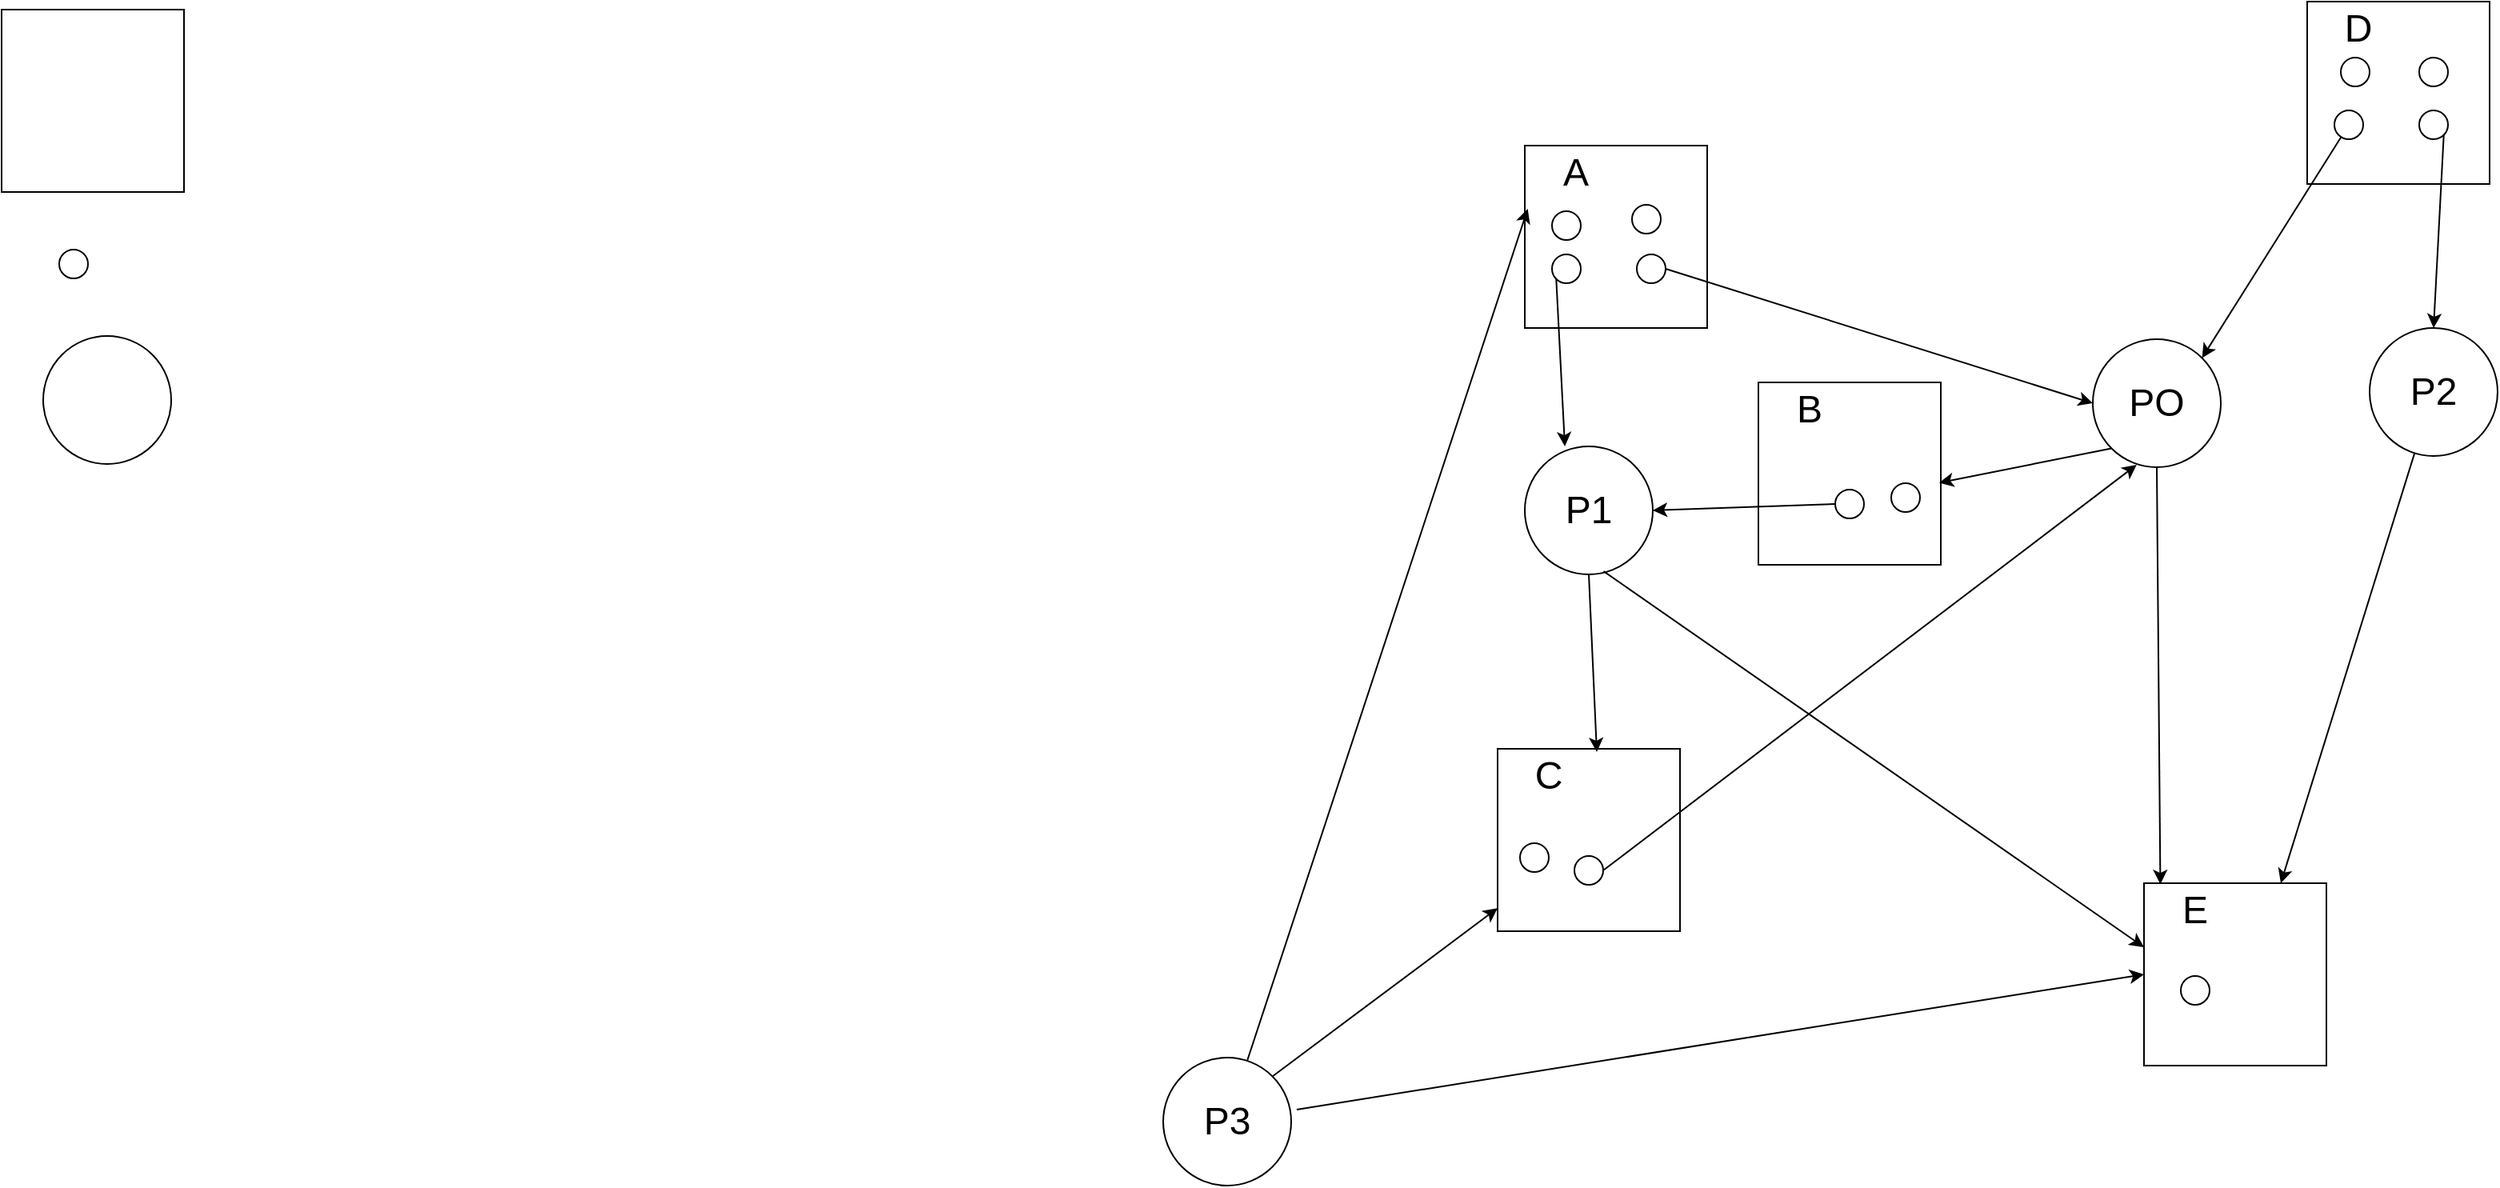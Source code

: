 <mxfile version="27.0.3" pages="2">
  <diagram name="Page-1" id="Vf0vh-vwN9zKhiYHTM3I">
    <mxGraphModel dx="2524" dy="1182" grid="0" gridSize="10" guides="1" tooltips="1" connect="1" arrows="1" fold="1" page="1" pageScale="1" pageWidth="850" pageHeight="1100" math="0" shadow="0">
      <root>
        <mxCell id="0" />
        <mxCell id="1" parent="0" />
        <mxCell id="4iA6EVEhk58QaubGC5kX-1" value="" style="whiteSpace=wrap;html=1;aspect=fixed;" parent="1" vertex="1">
          <mxGeometry x="134" y="123" width="114" height="114" as="geometry" />
        </mxCell>
        <mxCell id="4iA6EVEhk58QaubGC5kX-2" value="" style="ellipse;whiteSpace=wrap;html=1;aspect=fixed;" parent="1" vertex="1">
          <mxGeometry x="170" y="273" width="18" height="18" as="geometry" />
        </mxCell>
        <mxCell id="4iA6EVEhk58QaubGC5kX-3" value="" style="ellipse;whiteSpace=wrap;html=1;aspect=fixed;" parent="1" vertex="1">
          <mxGeometry x="160" y="327" width="80" height="80" as="geometry" />
        </mxCell>
        <mxCell id="4iA6EVEhk58QaubGC5kX-4" value="" style="whiteSpace=wrap;html=1;aspect=fixed;" parent="1" vertex="1">
          <mxGeometry x="1086" y="208" width="114" height="114" as="geometry" />
        </mxCell>
        <mxCell id="4iA6EVEhk58QaubGC5kX-6" value="&lt;font style=&quot;font-size: 24px;&quot;&gt;A&lt;/font&gt;" style="text;html=1;align=center;verticalAlign=middle;whiteSpace=wrap;rounded=0;" parent="1" vertex="1">
          <mxGeometry x="1088" y="210" width="60" height="30" as="geometry" />
        </mxCell>
        <mxCell id="4iA6EVEhk58QaubGC5kX-7" value="" style="ellipse;whiteSpace=wrap;html=1;aspect=fixed;" parent="1" vertex="1">
          <mxGeometry x="1103" y="276" width="18" height="18" as="geometry" />
        </mxCell>
        <mxCell id="4iA6EVEhk58QaubGC5kX-8" value="" style="ellipse;whiteSpace=wrap;html=1;aspect=fixed;" parent="1" vertex="1">
          <mxGeometry x="1156" y="276" width="18" height="18" as="geometry" />
        </mxCell>
        <mxCell id="4iA6EVEhk58QaubGC5kX-9" value="" style="whiteSpace=wrap;html=1;aspect=fixed;" parent="1" vertex="1">
          <mxGeometry x="1575" y="118" width="114" height="114" as="geometry" />
        </mxCell>
        <mxCell id="4iA6EVEhk58QaubGC5kX-10" value="&lt;font style=&quot;font-size: 24px;&quot;&gt;D&lt;/font&gt;" style="text;html=1;align=center;verticalAlign=middle;whiteSpace=wrap;rounded=0;" parent="1" vertex="1">
          <mxGeometry x="1577" y="120" width="60" height="30" as="geometry" />
        </mxCell>
        <mxCell id="4iA6EVEhk58QaubGC5kX-11" value="" style="ellipse;whiteSpace=wrap;html=1;aspect=fixed;" parent="1" vertex="1">
          <mxGeometry x="1592" y="186" width="18" height="18" as="geometry" />
        </mxCell>
        <mxCell id="4iA6EVEhk58QaubGC5kX-12" value="" style="ellipse;whiteSpace=wrap;html=1;aspect=fixed;" parent="1" vertex="1">
          <mxGeometry x="1645" y="186" width="18" height="18" as="geometry" />
        </mxCell>
        <mxCell id="4iA6EVEhk58QaubGC5kX-13" value="" style="whiteSpace=wrap;html=1;aspect=fixed;" parent="1" vertex="1">
          <mxGeometry x="1232" y="356" width="114" height="114" as="geometry" />
        </mxCell>
        <mxCell id="4iA6EVEhk58QaubGC5kX-14" value="&lt;font style=&quot;font-size: 24px;&quot;&gt;B&lt;/font&gt;" style="text;html=1;align=center;verticalAlign=middle;whiteSpace=wrap;rounded=0;" parent="1" vertex="1">
          <mxGeometry x="1234" y="358" width="60" height="30" as="geometry" />
        </mxCell>
        <mxCell id="4iA6EVEhk58QaubGC5kX-15" value="" style="ellipse;whiteSpace=wrap;html=1;aspect=fixed;" parent="1" vertex="1">
          <mxGeometry x="1280" y="423" width="18" height="18" as="geometry" />
        </mxCell>
        <mxCell id="4iA6EVEhk58QaubGC5kX-17" value="" style="whiteSpace=wrap;html=1;aspect=fixed;" parent="1" vertex="1">
          <mxGeometry x="1069" y="585" width="114" height="114" as="geometry" />
        </mxCell>
        <mxCell id="4iA6EVEhk58QaubGC5kX-18" value="&lt;font style=&quot;font-size: 24px;&quot;&gt;C&lt;/font&gt;" style="text;html=1;align=center;verticalAlign=middle;whiteSpace=wrap;rounded=0;" parent="1" vertex="1">
          <mxGeometry x="1071" y="587" width="60" height="30" as="geometry" />
        </mxCell>
        <mxCell id="4iA6EVEhk58QaubGC5kX-19" value="" style="ellipse;whiteSpace=wrap;html=1;aspect=fixed;" parent="1" vertex="1">
          <mxGeometry x="1117" y="652" width="18" height="18" as="geometry" />
        </mxCell>
        <mxCell id="4iA6EVEhk58QaubGC5kX-20" value="" style="whiteSpace=wrap;html=1;aspect=fixed;" parent="1" vertex="1">
          <mxGeometry x="1473" y="669" width="114" height="114" as="geometry" />
        </mxCell>
        <mxCell id="4iA6EVEhk58QaubGC5kX-21" value="&lt;font style=&quot;font-size: 24px;&quot;&gt;E&lt;/font&gt;" style="text;html=1;align=center;verticalAlign=middle;whiteSpace=wrap;rounded=0;" parent="1" vertex="1">
          <mxGeometry x="1475" y="671" width="60" height="30" as="geometry" />
        </mxCell>
        <mxCell id="4iA6EVEhk58QaubGC5kX-22" value="" style="ellipse;whiteSpace=wrap;html=1;aspect=fixed;" parent="1" vertex="1">
          <mxGeometry x="1496" y="727" width="18" height="18" as="geometry" />
        </mxCell>
        <mxCell id="4iA6EVEhk58QaubGC5kX-23" value="&lt;font style=&quot;font-size: 24px;&quot;&gt;PO&lt;/font&gt;" style="ellipse;whiteSpace=wrap;html=1;aspect=fixed;" parent="1" vertex="1">
          <mxGeometry x="1441" y="329" width="80" height="80" as="geometry" />
        </mxCell>
        <mxCell id="4iA6EVEhk58QaubGC5kX-24" value="&lt;font style=&quot;font-size: 24px;&quot;&gt;P1&lt;/font&gt;" style="ellipse;whiteSpace=wrap;html=1;aspect=fixed;" parent="1" vertex="1">
          <mxGeometry x="1086" y="396" width="80" height="80" as="geometry" />
        </mxCell>
        <mxCell id="4iA6EVEhk58QaubGC5kX-25" value="&lt;font style=&quot;font-size: 24px;&quot;&gt;P2&lt;/font&gt;" style="ellipse;whiteSpace=wrap;html=1;aspect=fixed;" parent="1" vertex="1">
          <mxGeometry x="1614" y="322" width="80" height="80" as="geometry" />
        </mxCell>
        <mxCell id="4iA6EVEhk58QaubGC5kX-26" value="&lt;font style=&quot;font-size: 24px;&quot;&gt;P3&lt;/font&gt;" style="ellipse;whiteSpace=wrap;html=1;aspect=fixed;" parent="1" vertex="1">
          <mxGeometry x="860" y="778" width="80" height="80" as="geometry" />
        </mxCell>
        <mxCell id="4iA6EVEhk58QaubGC5kX-27" value="" style="endArrow=classic;html=1;rounded=0;exitX=1;exitY=0.5;exitDx=0;exitDy=0;entryX=0;entryY=0.5;entryDx=0;entryDy=0;" parent="1" source="4iA6EVEhk58QaubGC5kX-8" target="4iA6EVEhk58QaubGC5kX-23" edge="1">
          <mxGeometry width="50" height="50" relative="1" as="geometry">
            <mxPoint x="1273" y="501" as="sourcePoint" />
            <mxPoint x="1323" y="451" as="targetPoint" />
          </mxGeometry>
        </mxCell>
        <mxCell id="4iA6EVEhk58QaubGC5kX-29" value="" style="endArrow=classic;html=1;rounded=0;exitX=1;exitY=0.5;exitDx=0;exitDy=0;entryX=0.343;entryY=0.981;entryDx=0;entryDy=0;entryPerimeter=0;" parent="1" source="4iA6EVEhk58QaubGC5kX-19" target="4iA6EVEhk58QaubGC5kX-23" edge="1">
          <mxGeometry width="50" height="50" relative="1" as="geometry">
            <mxPoint x="1194" y="380.5" as="sourcePoint" />
            <mxPoint x="1381" y="367.5" as="targetPoint" />
          </mxGeometry>
        </mxCell>
        <mxCell id="4iA6EVEhk58QaubGC5kX-32" value="" style="endArrow=classic;html=1;rounded=0;entryX=1;entryY=0;entryDx=0;entryDy=0;" parent="1" source="4iA6EVEhk58QaubGC5kX-11" target="4iA6EVEhk58QaubGC5kX-23" edge="1">
          <mxGeometry width="50" height="50" relative="1" as="geometry">
            <mxPoint x="1202" y="736" as="sourcePoint" />
            <mxPoint x="1436" y="337" as="targetPoint" />
          </mxGeometry>
        </mxCell>
        <mxCell id="4iA6EVEhk58QaubGC5kX-33" value="" style="endArrow=classic;html=1;rounded=0;exitX=0;exitY=1;exitDx=0;exitDy=0;entryX=0.991;entryY=0.55;entryDx=0;entryDy=0;entryPerimeter=0;" parent="1" source="4iA6EVEhk58QaubGC5kX-23" target="4iA6EVEhk58QaubGC5kX-13" edge="1">
          <mxGeometry width="50" height="50" relative="1" as="geometry">
            <mxPoint x="1488" y="402" as="sourcePoint" />
            <mxPoint x="1538" y="352" as="targetPoint" />
          </mxGeometry>
        </mxCell>
        <mxCell id="4iA6EVEhk58QaubGC5kX-34" value="" style="endArrow=classic;html=1;rounded=0;exitX=0.5;exitY=1;exitDx=0;exitDy=0;entryX=0.137;entryY=-0.046;entryDx=0;entryDy=0;entryPerimeter=0;" parent="1" source="4iA6EVEhk58QaubGC5kX-23" target="4iA6EVEhk58QaubGC5kX-21" edge="1">
          <mxGeometry width="50" height="50" relative="1" as="geometry">
            <mxPoint x="1514" y="348" as="sourcePoint" />
            <mxPoint x="1334" y="535" as="targetPoint" />
          </mxGeometry>
        </mxCell>
        <mxCell id="4iA6EVEhk58QaubGC5kX-35" value="" style="endArrow=classic;html=1;rounded=0;entryX=0.313;entryY=0;entryDx=0;entryDy=0;entryPerimeter=0;exitX=0;exitY=1;exitDx=0;exitDy=0;" parent="1" source="4iA6EVEhk58QaubGC5kX-7" target="4iA6EVEhk58QaubGC5kX-24" edge="1">
          <mxGeometry width="50" height="50" relative="1" as="geometry">
            <mxPoint x="1093" y="538" as="sourcePoint" />
            <mxPoint x="1143" y="488" as="targetPoint" />
          </mxGeometry>
        </mxCell>
        <mxCell id="4iA6EVEhk58QaubGC5kX-36" value="" style="endArrow=classic;html=1;rounded=0;entryX=1;entryY=0.5;entryDx=0;entryDy=0;exitX=0;exitY=0.5;exitDx=0;exitDy=0;" parent="1" source="4iA6EVEhk58QaubGC5kX-15" target="4iA6EVEhk58QaubGC5kX-24" edge="1">
          <mxGeometry width="50" height="50" relative="1" as="geometry">
            <mxPoint x="1043" y="575" as="sourcePoint" />
            <mxPoint x="1093" y="525" as="targetPoint" />
          </mxGeometry>
        </mxCell>
        <mxCell id="4iA6EVEhk58QaubGC5kX-37" value="" style="endArrow=classic;html=1;rounded=0;exitX=0.5;exitY=1;exitDx=0;exitDy=0;entryX=1;entryY=0;entryDx=0;entryDy=0;" parent="1" source="4iA6EVEhk58QaubGC5kX-24" target="4iA6EVEhk58QaubGC5kX-18" edge="1">
          <mxGeometry width="50" height="50" relative="1" as="geometry">
            <mxPoint x="1071" y="613" as="sourcePoint" />
            <mxPoint x="1141" y="762" as="targetPoint" />
          </mxGeometry>
        </mxCell>
        <mxCell id="4iA6EVEhk58QaubGC5kX-38" value="" style="endArrow=classic;html=1;rounded=0;exitX=0.616;exitY=0.976;exitDx=0;exitDy=0;exitPerimeter=0;entryX=0;entryY=0.351;entryDx=0;entryDy=0;entryPerimeter=0;" parent="1" source="4iA6EVEhk58QaubGC5kX-24" target="4iA6EVEhk58QaubGC5kX-20" edge="1">
          <mxGeometry width="50" height="50" relative="1" as="geometry">
            <mxPoint x="1221" y="589" as="sourcePoint" />
            <mxPoint x="1271" y="539" as="targetPoint" />
          </mxGeometry>
        </mxCell>
        <mxCell id="4iA6EVEhk58QaubGC5kX-40" value="" style="endArrow=classic;html=1;rounded=0;entryX=0.5;entryY=0;entryDx=0;entryDy=0;exitX=1;exitY=1;exitDx=0;exitDy=0;" parent="1" source="4iA6EVEhk58QaubGC5kX-12" target="4iA6EVEhk58QaubGC5kX-25" edge="1">
          <mxGeometry width="50" height="50" relative="1" as="geometry">
            <mxPoint x="1618" y="557" as="sourcePoint" />
            <mxPoint x="1668" y="507" as="targetPoint" />
          </mxGeometry>
        </mxCell>
        <mxCell id="4iA6EVEhk58QaubGC5kX-41" value="" style="endArrow=classic;html=1;rounded=0;entryX=0.75;entryY=0;entryDx=0;entryDy=0;" parent="1" source="4iA6EVEhk58QaubGC5kX-25" target="4iA6EVEhk58QaubGC5kX-20" edge="1">
          <mxGeometry width="50" height="50" relative="1" as="geometry">
            <mxPoint x="1584" y="543" as="sourcePoint" />
            <mxPoint x="1634" y="493" as="targetPoint" />
          </mxGeometry>
        </mxCell>
        <mxCell id="4iA6EVEhk58QaubGC5kX-42" value="" style="endArrow=classic;html=1;rounded=0;entryX=0.016;entryY=0.347;entryDx=0;entryDy=0;entryPerimeter=0;" parent="1" source="4iA6EVEhk58QaubGC5kX-26" target="4iA6EVEhk58QaubGC5kX-4" edge="1">
          <mxGeometry width="50" height="50" relative="1" as="geometry">
            <mxPoint x="1228" y="80" as="sourcePoint" />
            <mxPoint x="1278" y="30" as="targetPoint" />
          </mxGeometry>
        </mxCell>
        <mxCell id="4iA6EVEhk58QaubGC5kX-43" value="" style="endArrow=classic;html=1;rounded=0;exitX=1;exitY=0;exitDx=0;exitDy=0;" parent="1" source="4iA6EVEhk58QaubGC5kX-26" target="4iA6EVEhk58QaubGC5kX-17" edge="1">
          <mxGeometry width="50" height="50" relative="1" as="geometry">
            <mxPoint x="909" y="862" as="sourcePoint" />
            <mxPoint x="959" y="812" as="targetPoint" />
          </mxGeometry>
        </mxCell>
        <mxCell id="4iA6EVEhk58QaubGC5kX-45" value="" style="endArrow=classic;html=1;rounded=0;exitX=1.043;exitY=0.406;exitDx=0;exitDy=0;exitPerimeter=0;entryX=0;entryY=0.5;entryDx=0;entryDy=0;" parent="1" source="4iA6EVEhk58QaubGC5kX-26" target="4iA6EVEhk58QaubGC5kX-20" edge="1">
          <mxGeometry width="50" height="50" relative="1" as="geometry">
            <mxPoint x="896" y="893" as="sourcePoint" />
            <mxPoint x="946" y="843" as="targetPoint" />
          </mxGeometry>
        </mxCell>
        <mxCell id="6J1TdsOpVTQ6iudbTNR--1" value="" style="ellipse;whiteSpace=wrap;html=1;aspect=fixed;" vertex="1" parent="1">
          <mxGeometry x="1103" y="249" width="18" height="18" as="geometry" />
        </mxCell>
        <mxCell id="6J1TdsOpVTQ6iudbTNR--2" value="" style="ellipse;whiteSpace=wrap;html=1;aspect=fixed;" vertex="1" parent="1">
          <mxGeometry x="1153" y="245" width="18" height="18" as="geometry" />
        </mxCell>
        <mxCell id="6J1TdsOpVTQ6iudbTNR--4" value="" style="ellipse;whiteSpace=wrap;html=1;aspect=fixed;" vertex="1" parent="1">
          <mxGeometry x="1645" y="153" width="18" height="18" as="geometry" />
        </mxCell>
        <mxCell id="6J1TdsOpVTQ6iudbTNR--5" value="" style="ellipse;whiteSpace=wrap;html=1;aspect=fixed;" vertex="1" parent="1">
          <mxGeometry x="1083" y="644" width="18" height="18" as="geometry" />
        </mxCell>
        <mxCell id="6J1TdsOpVTQ6iudbTNR--6" value="" style="ellipse;whiteSpace=wrap;html=1;aspect=fixed;" vertex="1" parent="1">
          <mxGeometry x="1596" y="153" width="18" height="18" as="geometry" />
        </mxCell>
        <mxCell id="6J1TdsOpVTQ6iudbTNR--7" value="" style="ellipse;whiteSpace=wrap;html=1;aspect=fixed;" vertex="1" parent="1">
          <mxGeometry x="1315" y="419" width="18" height="18" as="geometry" />
        </mxCell>
      </root>
    </mxGraphModel>
  </diagram>
  <diagram id="j926smelX7DzOxHCvxJB" name="Page-2">
    <mxGraphModel dx="3150" dy="1380" grid="0" gridSize="10" guides="1" tooltips="1" connect="1" arrows="1" fold="1" page="1" pageScale="1" pageWidth="850" pageHeight="1100" math="0" shadow="0">
      <root>
        <mxCell id="0" />
        <mxCell id="1" parent="0" />
        <mxCell id="zttnPAp60mIIOHk8R7d_-1" value="" style="whiteSpace=wrap;html=1;aspect=fixed;" vertex="1" parent="1">
          <mxGeometry x="134" y="123" width="114" height="114" as="geometry" />
        </mxCell>
        <mxCell id="zttnPAp60mIIOHk8R7d_-2" value="" style="ellipse;whiteSpace=wrap;html=1;aspect=fixed;" vertex="1" parent="1">
          <mxGeometry x="170" y="273" width="18" height="18" as="geometry" />
        </mxCell>
        <mxCell id="zttnPAp60mIIOHk8R7d_-3" value="" style="ellipse;whiteSpace=wrap;html=1;aspect=fixed;" vertex="1" parent="1">
          <mxGeometry x="160" y="327" width="80" height="80" as="geometry" />
        </mxCell>
        <mxCell id="zttnPAp60mIIOHk8R7d_-4" value="&lt;font style=&quot;font-size: 24px;&quot;&gt;Text&lt;/font&gt;" style="text;html=1;align=center;verticalAlign=middle;whiteSpace=wrap;rounded=0;" vertex="1" parent="1">
          <mxGeometry x="137" y="62" width="60" height="30" as="geometry" />
        </mxCell>
        <mxCell id="zttnPAp60mIIOHk8R7d_-5" value="" style="whiteSpace=wrap;html=1;aspect=fixed;" vertex="1" parent="1">
          <mxGeometry x="488" y="120" width="114" height="114" as="geometry" />
        </mxCell>
        <mxCell id="zttnPAp60mIIOHk8R7d_-6" value="" style="ellipse;whiteSpace=wrap;html=1;aspect=fixed;" vertex="1" parent="1">
          <mxGeometry x="512" y="168" width="18" height="18" as="geometry" />
        </mxCell>
        <mxCell id="zttnPAp60mIIOHk8R7d_-9" value="" style="ellipse;whiteSpace=wrap;html=1;aspect=fixed;" vertex="1" parent="1">
          <mxGeometry x="552" y="195" width="18" height="18" as="geometry" />
        </mxCell>
        <mxCell id="zttnPAp60mIIOHk8R7d_-10" value="&lt;font style=&quot;font-size: 24px;&quot;&gt;R1&lt;/font&gt;" style="text;html=1;align=center;verticalAlign=middle;whiteSpace=wrap;rounded=0;" vertex="1" parent="1">
          <mxGeometry x="488" y="122" width="60" height="30" as="geometry" />
        </mxCell>
        <mxCell id="zttnPAp60mIIOHk8R7d_-11" value="&lt;font style=&quot;font-size: 24px;&quot;&gt;P1&lt;/font&gt;" style="ellipse;whiteSpace=wrap;html=1;aspect=fixed;" vertex="1" parent="1">
          <mxGeometry x="518" y="318" width="80" height="80" as="geometry" />
        </mxCell>
        <mxCell id="zttnPAp60mIIOHk8R7d_-12" value="" style="whiteSpace=wrap;html=1;aspect=fixed;" vertex="1" parent="1">
          <mxGeometry x="503" y="486" width="114" height="114" as="geometry" />
        </mxCell>
        <mxCell id="zttnPAp60mIIOHk8R7d_-13" value="" style="ellipse;whiteSpace=wrap;html=1;aspect=fixed;" vertex="1" parent="1">
          <mxGeometry x="560" y="543" width="18" height="18" as="geometry" />
        </mxCell>
        <mxCell id="zttnPAp60mIIOHk8R7d_-15" value="&lt;font style=&quot;font-size: 24px;&quot;&gt;R5&lt;/font&gt;" style="text;html=1;align=center;verticalAlign=middle;whiteSpace=wrap;rounded=0;" vertex="1" parent="1">
          <mxGeometry x="503" y="488" width="60" height="30" as="geometry" />
        </mxCell>
        <mxCell id="zttnPAp60mIIOHk8R7d_-16" value="&lt;font style=&quot;font-size: 24px;&quot;&gt;P2&lt;/font&gt;" style="ellipse;whiteSpace=wrap;html=1;aspect=fixed;" vertex="1" parent="1">
          <mxGeometry x="746" y="122" width="80" height="80" as="geometry" />
        </mxCell>
        <mxCell id="zttnPAp60mIIOHk8R7d_-17" value="" style="whiteSpace=wrap;html=1;aspect=fixed;" vertex="1" parent="1">
          <mxGeometry x="739" y="305" width="114" height="114" as="geometry" />
        </mxCell>
        <mxCell id="zttnPAp60mIIOHk8R7d_-18" value="" style="ellipse;whiteSpace=wrap;html=1;aspect=fixed;" vertex="1" parent="1">
          <mxGeometry x="777" y="349" width="18" height="18" as="geometry" />
        </mxCell>
        <mxCell id="zttnPAp60mIIOHk8R7d_-19" value="" style="ellipse;whiteSpace=wrap;html=1;aspect=fixed;" vertex="1" parent="1">
          <mxGeometry x="818" y="362" width="18" height="18" as="geometry" />
        </mxCell>
        <mxCell id="zttnPAp60mIIOHk8R7d_-20" value="&lt;font style=&quot;font-size: 24px;&quot;&gt;R4&lt;/font&gt;" style="text;html=1;align=center;verticalAlign=middle;whiteSpace=wrap;rounded=0;" vertex="1" parent="1">
          <mxGeometry x="739" y="307" width="60" height="30" as="geometry" />
        </mxCell>
        <mxCell id="zttnPAp60mIIOHk8R7d_-22" value="&lt;font style=&quot;font-size: 24px;&quot;&gt;P3&lt;/font&gt;" style="ellipse;whiteSpace=wrap;html=1;aspect=fixed;" vertex="1" parent="1">
          <mxGeometry x="756" y="507" width="80" height="80" as="geometry" />
        </mxCell>
        <mxCell id="zttnPAp60mIIOHk8R7d_-23" value="&lt;font style=&quot;font-size: 24px;&quot;&gt;P4&lt;/font&gt;" style="ellipse;whiteSpace=wrap;html=1;aspect=fixed;" vertex="1" parent="1">
          <mxGeometry x="1023" y="326" width="80" height="80" as="geometry" />
        </mxCell>
        <mxCell id="zttnPAp60mIIOHk8R7d_-24" value="" style="whiteSpace=wrap;html=1;aspect=fixed;" vertex="1" parent="1">
          <mxGeometry x="1003" y="109" width="114" height="114" as="geometry" />
        </mxCell>
        <mxCell id="zttnPAp60mIIOHk8R7d_-25" value="" style="ellipse;whiteSpace=wrap;html=1;aspect=fixed;" vertex="1" parent="1">
          <mxGeometry x="1049" y="168" width="18" height="18" as="geometry" />
        </mxCell>
        <mxCell id="zttnPAp60mIIOHk8R7d_-26" value="&lt;font style=&quot;font-size: 24px;&quot;&gt;R2&lt;/font&gt;" style="text;html=1;align=center;verticalAlign=middle;whiteSpace=wrap;rounded=0;" vertex="1" parent="1">
          <mxGeometry x="1003" y="111" width="60" height="30" as="geometry" />
        </mxCell>
        <mxCell id="zttnPAp60mIIOHk8R7d_-27" value="" style="whiteSpace=wrap;html=1;aspect=fixed;" vertex="1" parent="1">
          <mxGeometry x="1006" y="503" width="114" height="114" as="geometry" />
        </mxCell>
        <mxCell id="zttnPAp60mIIOHk8R7d_-28" value="" style="ellipse;whiteSpace=wrap;html=1;aspect=fixed;" vertex="1" parent="1">
          <mxGeometry x="1044" y="547" width="18" height="18" as="geometry" />
        </mxCell>
        <mxCell id="zttnPAp60mIIOHk8R7d_-48" style="rounded=0;orthogonalLoop=1;jettySize=auto;html=1;exitX=1;exitY=0.5;exitDx=0;exitDy=0;entryX=0.5;entryY=1;entryDx=0;entryDy=0;" edge="1" parent="1" source="zttnPAp60mIIOHk8R7d_-29" target="zttnPAp60mIIOHk8R7d_-31">
          <mxGeometry relative="1" as="geometry" />
        </mxCell>
        <mxCell id="zttnPAp60mIIOHk8R7d_-29" value="" style="ellipse;whiteSpace=wrap;html=1;aspect=fixed;" vertex="1" parent="1">
          <mxGeometry x="1083" y="582" width="18" height="18" as="geometry" />
        </mxCell>
        <mxCell id="zttnPAp60mIIOHk8R7d_-30" value="&lt;font style=&quot;font-size: 24px;&quot;&gt;R6&lt;/font&gt;" style="text;html=1;align=center;verticalAlign=middle;whiteSpace=wrap;rounded=0;" vertex="1" parent="1">
          <mxGeometry x="1006" y="505" width="60" height="30" as="geometry" />
        </mxCell>
        <mxCell id="zttnPAp60mIIOHk8R7d_-31" value="&lt;font style=&quot;font-size: 24px;&quot;&gt;P5&lt;/font&gt;" style="ellipse;whiteSpace=wrap;html=1;aspect=fixed;" vertex="1" parent="1">
          <mxGeometry x="1256" y="322" width="80" height="80" as="geometry" />
        </mxCell>
        <mxCell id="zttnPAp60mIIOHk8R7d_-32" value="" style="whiteSpace=wrap;html=1;aspect=fixed;" vertex="1" parent="1">
          <mxGeometry x="1270" y="84" width="114" height="114" as="geometry" />
        </mxCell>
        <mxCell id="zttnPAp60mIIOHk8R7d_-33" value="" style="ellipse;whiteSpace=wrap;html=1;aspect=fixed;" vertex="1" parent="1">
          <mxGeometry x="1308" y="128" width="18" height="18" as="geometry" />
        </mxCell>
        <mxCell id="zttnPAp60mIIOHk8R7d_-47" style="rounded=0;orthogonalLoop=1;jettySize=auto;html=1;exitX=0.5;exitY=1;exitDx=0;exitDy=0;" edge="1" parent="1" source="zttnPAp60mIIOHk8R7d_-34" target="zttnPAp60mIIOHk8R7d_-31">
          <mxGeometry relative="1" as="geometry" />
        </mxCell>
        <mxCell id="zttnPAp60mIIOHk8R7d_-34" value="" style="ellipse;whiteSpace=wrap;html=1;aspect=fixed;" vertex="1" parent="1">
          <mxGeometry x="1347" y="163" width="18" height="18" as="geometry" />
        </mxCell>
        <mxCell id="zttnPAp60mIIOHk8R7d_-35" value="&lt;font style=&quot;font-size: 24px;&quot;&gt;R3&lt;/font&gt;" style="text;html=1;align=center;verticalAlign=middle;whiteSpace=wrap;rounded=0;" vertex="1" parent="1">
          <mxGeometry x="1270" y="86" width="60" height="30" as="geometry" />
        </mxCell>
        <mxCell id="zttnPAp60mIIOHk8R7d_-36" value="" style="endArrow=classic;html=1;rounded=0;exitX=0.5;exitY=0;exitDx=0;exitDy=0;entryX=0.632;entryY=0.962;entryDx=0;entryDy=0;entryPerimeter=0;" edge="1" parent="1" source="zttnPAp60mIIOHk8R7d_-13" target="zttnPAp60mIIOHk8R7d_-11">
          <mxGeometry width="50" height="50" relative="1" as="geometry">
            <mxPoint x="709" y="684" as="sourcePoint" />
            <mxPoint x="759" y="634" as="targetPoint" />
          </mxGeometry>
        </mxCell>
        <mxCell id="zttnPAp60mIIOHk8R7d_-37" value="" style="endArrow=classic;html=1;rounded=0;entryX=0.5;entryY=0;entryDx=0;entryDy=0;exitX=0.5;exitY=1;exitDx=0;exitDy=0;" edge="1" parent="1" source="zttnPAp60mIIOHk8R7d_-9" target="zttnPAp60mIIOHk8R7d_-11">
          <mxGeometry width="50" height="50" relative="1" as="geometry">
            <mxPoint x="406" y="478" as="sourcePoint" />
            <mxPoint x="456" y="428" as="targetPoint" />
          </mxGeometry>
        </mxCell>
        <mxCell id="zttnPAp60mIIOHk8R7d_-38" value="" style="endArrow=classic;html=1;rounded=0;exitX=1;exitY=0;exitDx=0;exitDy=0;entryX=0;entryY=0.5;entryDx=0;entryDy=0;" edge="1" parent="1" source="zttnPAp60mIIOHk8R7d_-6" target="zttnPAp60mIIOHk8R7d_-16">
          <mxGeometry width="50" height="50" relative="1" as="geometry">
            <mxPoint x="613" y="74" as="sourcePoint" />
            <mxPoint x="663" y="24" as="targetPoint" />
          </mxGeometry>
        </mxCell>
        <mxCell id="zttnPAp60mIIOHk8R7d_-39" value="" style="endArrow=classic;html=1;rounded=0;exitX=0.5;exitY=0;exitDx=0;exitDy=0;entryX=0.5;entryY=1;entryDx=0;entryDy=0;" edge="1" parent="1" source="zttnPAp60mIIOHk8R7d_-18" target="zttnPAp60mIIOHk8R7d_-16">
          <mxGeometry width="50" height="50" relative="1" as="geometry">
            <mxPoint x="701" y="505" as="sourcePoint" />
            <mxPoint x="688" y="343" as="targetPoint" />
          </mxGeometry>
        </mxCell>
        <mxCell id="zttnPAp60mIIOHk8R7d_-40" value="" style="endArrow=classic;html=1;rounded=0;exitX=1;exitY=0.5;exitDx=0;exitDy=0;entryX=0;entryY=0.5;entryDx=0;entryDy=0;" edge="1" parent="1" source="zttnPAp60mIIOHk8R7d_-11" target="zttnPAp60mIIOHk8R7d_-17">
          <mxGeometry width="50" height="50" relative="1" as="geometry">
            <mxPoint x="696" y="518" as="sourcePoint" />
            <mxPoint x="683" y="356" as="targetPoint" />
          </mxGeometry>
        </mxCell>
        <mxCell id="zttnPAp60mIIOHk8R7d_-41" value="" style="endArrow=classic;html=1;rounded=0;entryX=0.5;entryY=1;entryDx=0;entryDy=0;" edge="1" parent="1" source="zttnPAp60mIIOHk8R7d_-22" target="zttnPAp60mIIOHk8R7d_-17">
          <mxGeometry width="50" height="50" relative="1" as="geometry">
            <mxPoint x="712" y="590" as="sourcePoint" />
            <mxPoint x="699" y="428" as="targetPoint" />
          </mxGeometry>
        </mxCell>
        <mxCell id="zttnPAp60mIIOHk8R7d_-42" value="" style="endArrow=classic;html=1;rounded=0;exitX=0;exitY=0;exitDx=0;exitDy=0;entryX=1;entryY=0.5;entryDx=0;entryDy=0;" edge="1" parent="1" source="zttnPAp60mIIOHk8R7d_-28" target="zttnPAp60mIIOHk8R7d_-22">
          <mxGeometry width="50" height="50" relative="1" as="geometry">
            <mxPoint x="923" y="775" as="sourcePoint" />
            <mxPoint x="910" y="613" as="targetPoint" />
          </mxGeometry>
        </mxCell>
        <mxCell id="zttnPAp60mIIOHk8R7d_-43" value="" style="endArrow=classic;html=1;rounded=0;exitX=1;exitY=0;exitDx=0;exitDy=0;entryX=0;entryY=0.5;entryDx=0;entryDy=0;" edge="1" parent="1" source="zttnPAp60mIIOHk8R7d_-19" target="zttnPAp60mIIOHk8R7d_-23">
          <mxGeometry width="50" height="50" relative="1" as="geometry">
            <mxPoint x="921" y="764" as="sourcePoint" />
            <mxPoint x="908" y="602" as="targetPoint" />
          </mxGeometry>
        </mxCell>
        <mxCell id="zttnPAp60mIIOHk8R7d_-44" value="" style="endArrow=classic;html=1;rounded=0;exitX=1;exitY=0.5;exitDx=0;exitDy=0;entryX=0.005;entryY=0.429;entryDx=0;entryDy=0;entryPerimeter=0;" edge="1" parent="1" source="zttnPAp60mIIOHk8R7d_-16" target="zttnPAp60mIIOHk8R7d_-24">
          <mxGeometry width="50" height="50" relative="1" as="geometry">
            <mxPoint x="942" y="448" as="sourcePoint" />
            <mxPoint x="929" y="286" as="targetPoint" />
          </mxGeometry>
        </mxCell>
        <mxCell id="zttnPAp60mIIOHk8R7d_-45" value="" style="endArrow=classic;html=1;rounded=0;exitX=0.5;exitY=1;exitDx=0;exitDy=0;" edge="1" parent="1" source="zttnPAp60mIIOHk8R7d_-25" target="zttnPAp60mIIOHk8R7d_-23">
          <mxGeometry width="50" height="50" relative="1" as="geometry">
            <mxPoint x="1216" y="527" as="sourcePoint" />
            <mxPoint x="1203" y="365" as="targetPoint" />
          </mxGeometry>
        </mxCell>
        <mxCell id="zttnPAp60mIIOHk8R7d_-46" value="" style="endArrow=classic;html=1;rounded=0;exitX=0.5;exitY=1;exitDx=0;exitDy=0;entryX=0.5;entryY=0;entryDx=0;entryDy=0;" edge="1" parent="1" source="zttnPAp60mIIOHk8R7d_-23" target="zttnPAp60mIIOHk8R7d_-27">
          <mxGeometry width="50" height="50" relative="1" as="geometry">
            <mxPoint x="1277" y="713" as="sourcePoint" />
            <mxPoint x="1264" y="551" as="targetPoint" />
          </mxGeometry>
        </mxCell>
        <mxCell id="zttnPAp60mIIOHk8R7d_-49" value="" style="whiteSpace=wrap;html=1;aspect=fixed;" vertex="1" parent="1">
          <mxGeometry x="518" y="1206" width="114" height="114" as="geometry" />
        </mxCell>
        <mxCell id="zttnPAp60mIIOHk8R7d_-50" value="" style="ellipse;whiteSpace=wrap;html=1;aspect=fixed;" vertex="1" parent="1">
          <mxGeometry x="542" y="1254" width="18" height="18" as="geometry" />
        </mxCell>
        <mxCell id="zttnPAp60mIIOHk8R7d_-51" value="" style="ellipse;whiteSpace=wrap;html=1;aspect=fixed;" vertex="1" parent="1">
          <mxGeometry x="582" y="1281" width="18" height="18" as="geometry" />
        </mxCell>
        <mxCell id="zttnPAp60mIIOHk8R7d_-52" value="&lt;font style=&quot;font-size: 24px;&quot;&gt;R1&lt;/font&gt;" style="text;html=1;align=center;verticalAlign=middle;whiteSpace=wrap;rounded=0;" vertex="1" parent="1">
          <mxGeometry x="518" y="1208" width="60" height="30" as="geometry" />
        </mxCell>
        <mxCell id="zttnPAp60mIIOHk8R7d_-53" value="&lt;font style=&quot;font-size: 24px;&quot;&gt;P1&lt;/font&gt;" style="ellipse;whiteSpace=wrap;html=1;aspect=fixed;" vertex="1" parent="1">
          <mxGeometry x="548" y="1404" width="80" height="80" as="geometry" />
        </mxCell>
        <mxCell id="zttnPAp60mIIOHk8R7d_-54" value="" style="whiteSpace=wrap;html=1;aspect=fixed;" vertex="1" parent="1">
          <mxGeometry x="533" y="1572" width="114" height="114" as="geometry" />
        </mxCell>
        <mxCell id="zttnPAp60mIIOHk8R7d_-55" value="" style="ellipse;whiteSpace=wrap;html=1;aspect=fixed;" vertex="1" parent="1">
          <mxGeometry x="590" y="1629" width="18" height="18" as="geometry" />
        </mxCell>
        <mxCell id="zttnPAp60mIIOHk8R7d_-56" value="&lt;font style=&quot;font-size: 24px;&quot;&gt;R5&lt;/font&gt;" style="text;html=1;align=center;verticalAlign=middle;whiteSpace=wrap;rounded=0;" vertex="1" parent="1">
          <mxGeometry x="533" y="1574" width="60" height="30" as="geometry" />
        </mxCell>
        <mxCell id="zttnPAp60mIIOHk8R7d_-57" value="&lt;font style=&quot;font-size: 24px;&quot;&gt;P2&lt;/font&gt;" style="ellipse;whiteSpace=wrap;html=1;aspect=fixed;" vertex="1" parent="1">
          <mxGeometry x="776" y="1208" width="80" height="80" as="geometry" />
        </mxCell>
        <mxCell id="zttnPAp60mIIOHk8R7d_-58" value="" style="whiteSpace=wrap;html=1;aspect=fixed;" vertex="1" parent="1">
          <mxGeometry x="769" y="1391" width="114" height="114" as="geometry" />
        </mxCell>
        <mxCell id="zttnPAp60mIIOHk8R7d_-59" value="" style="ellipse;whiteSpace=wrap;html=1;aspect=fixed;" vertex="1" parent="1">
          <mxGeometry x="807" y="1435" width="18" height="18" as="geometry" />
        </mxCell>
        <mxCell id="zttnPAp60mIIOHk8R7d_-60" value="" style="ellipse;whiteSpace=wrap;html=1;aspect=fixed;" vertex="1" parent="1">
          <mxGeometry x="848" y="1448" width="18" height="18" as="geometry" />
        </mxCell>
        <mxCell id="zttnPAp60mIIOHk8R7d_-61" value="&lt;font style=&quot;font-size: 24px;&quot;&gt;R4&lt;/font&gt;" style="text;html=1;align=center;verticalAlign=middle;whiteSpace=wrap;rounded=0;" vertex="1" parent="1">
          <mxGeometry x="769" y="1393" width="60" height="30" as="geometry" />
        </mxCell>
        <mxCell id="zttnPAp60mIIOHk8R7d_-62" value="&lt;font style=&quot;font-size: 24px;&quot;&gt;P3&lt;/font&gt;" style="ellipse;whiteSpace=wrap;html=1;aspect=fixed;" vertex="1" parent="1">
          <mxGeometry x="786" y="1593" width="80" height="80" as="geometry" />
        </mxCell>
        <mxCell id="zttnPAp60mIIOHk8R7d_-63" value="&lt;font style=&quot;font-size: 24px;&quot;&gt;P4&lt;/font&gt;" style="ellipse;whiteSpace=wrap;html=1;aspect=fixed;" vertex="1" parent="1">
          <mxGeometry x="1053" y="1412" width="80" height="80" as="geometry" />
        </mxCell>
        <mxCell id="zttnPAp60mIIOHk8R7d_-64" value="" style="whiteSpace=wrap;html=1;aspect=fixed;" vertex="1" parent="1">
          <mxGeometry x="1033" y="1195" width="114" height="114" as="geometry" />
        </mxCell>
        <mxCell id="zttnPAp60mIIOHk8R7d_-65" value="" style="ellipse;whiteSpace=wrap;html=1;aspect=fixed;" vertex="1" parent="1">
          <mxGeometry x="1079" y="1254" width="18" height="18" as="geometry" />
        </mxCell>
        <mxCell id="zttnPAp60mIIOHk8R7d_-66" value="&lt;font style=&quot;font-size: 24px;&quot;&gt;R2&lt;/font&gt;" style="text;html=1;align=center;verticalAlign=middle;whiteSpace=wrap;rounded=0;" vertex="1" parent="1">
          <mxGeometry x="1033" y="1197" width="60" height="30" as="geometry" />
        </mxCell>
        <mxCell id="zttnPAp60mIIOHk8R7d_-67" value="" style="whiteSpace=wrap;html=1;aspect=fixed;" vertex="1" parent="1">
          <mxGeometry x="1036" y="1589" width="114" height="114" as="geometry" />
        </mxCell>
        <mxCell id="zttnPAp60mIIOHk8R7d_-68" value="" style="ellipse;whiteSpace=wrap;html=1;aspect=fixed;" vertex="1" parent="1">
          <mxGeometry x="1074" y="1633" width="18" height="18" as="geometry" />
        </mxCell>
        <mxCell id="zttnPAp60mIIOHk8R7d_-70" value="" style="ellipse;whiteSpace=wrap;html=1;aspect=fixed;" vertex="1" parent="1">
          <mxGeometry x="1113" y="1668" width="18" height="18" as="geometry" />
        </mxCell>
        <mxCell id="zttnPAp60mIIOHk8R7d_-71" value="&lt;font style=&quot;font-size: 24px;&quot;&gt;R6&lt;/font&gt;" style="text;html=1;align=center;verticalAlign=middle;whiteSpace=wrap;rounded=0;" vertex="1" parent="1">
          <mxGeometry x="1036" y="1591" width="60" height="30" as="geometry" />
        </mxCell>
        <mxCell id="zttnPAp60mIIOHk8R7d_-72" value="&lt;font style=&quot;font-size: 24px;&quot;&gt;P5&lt;/font&gt;" style="ellipse;whiteSpace=wrap;html=1;aspect=fixed;" vertex="1" parent="1">
          <mxGeometry x="1286" y="1408" width="80" height="80" as="geometry" />
        </mxCell>
        <mxCell id="zttnPAp60mIIOHk8R7d_-73" value="" style="whiteSpace=wrap;html=1;aspect=fixed;" vertex="1" parent="1">
          <mxGeometry x="1300" y="1170" width="114" height="114" as="geometry" />
        </mxCell>
        <mxCell id="zttnPAp60mIIOHk8R7d_-74" value="" style="ellipse;whiteSpace=wrap;html=1;aspect=fixed;" vertex="1" parent="1">
          <mxGeometry x="1338" y="1214" width="18" height="18" as="geometry" />
        </mxCell>
        <mxCell id="zttnPAp60mIIOHk8R7d_-76" value="" style="ellipse;whiteSpace=wrap;html=1;aspect=fixed;" vertex="1" parent="1">
          <mxGeometry x="1377" y="1249" width="18" height="18" as="geometry" />
        </mxCell>
        <mxCell id="zttnPAp60mIIOHk8R7d_-77" value="&lt;font style=&quot;font-size: 24px;&quot;&gt;R3&lt;/font&gt;" style="text;html=1;align=center;verticalAlign=middle;whiteSpace=wrap;rounded=0;" vertex="1" parent="1">
          <mxGeometry x="1300" y="1172" width="60" height="30" as="geometry" />
        </mxCell>
        <mxCell id="zttnPAp60mIIOHk8R7d_-78" value="" style="endArrow=classic;html=1;rounded=0;exitX=0.5;exitY=0;exitDx=0;exitDy=0;entryX=0.632;entryY=0.962;entryDx=0;entryDy=0;entryPerimeter=0;" edge="1" parent="1" source="zttnPAp60mIIOHk8R7d_-55" target="zttnPAp60mIIOHk8R7d_-53">
          <mxGeometry width="50" height="50" relative="1" as="geometry">
            <mxPoint x="739" y="1770" as="sourcePoint" />
            <mxPoint x="789" y="1720" as="targetPoint" />
          </mxGeometry>
        </mxCell>
        <mxCell id="zttnPAp60mIIOHk8R7d_-79" value="" style="endArrow=classic;html=1;rounded=0;entryX=0.5;entryY=0;entryDx=0;entryDy=0;exitX=0.5;exitY=1;exitDx=0;exitDy=0;" edge="1" parent="1" source="zttnPAp60mIIOHk8R7d_-51" target="zttnPAp60mIIOHk8R7d_-53">
          <mxGeometry width="50" height="50" relative="1" as="geometry">
            <mxPoint x="436" y="1564" as="sourcePoint" />
            <mxPoint x="486" y="1514" as="targetPoint" />
          </mxGeometry>
        </mxCell>
        <mxCell id="zttnPAp60mIIOHk8R7d_-80" value="" style="endArrow=classic;html=1;rounded=0;exitX=1;exitY=0;exitDx=0;exitDy=0;entryX=0;entryY=0.5;entryDx=0;entryDy=0;" edge="1" parent="1" source="zttnPAp60mIIOHk8R7d_-50" target="zttnPAp60mIIOHk8R7d_-57">
          <mxGeometry width="50" height="50" relative="1" as="geometry">
            <mxPoint x="643" y="1160" as="sourcePoint" />
            <mxPoint x="693" y="1110" as="targetPoint" />
          </mxGeometry>
        </mxCell>
        <mxCell id="zttnPAp60mIIOHk8R7d_-81" value="" style="endArrow=classic;html=1;rounded=0;exitX=0.5;exitY=0;exitDx=0;exitDy=0;entryX=0.5;entryY=1;entryDx=0;entryDy=0;" edge="1" parent="1" source="zttnPAp60mIIOHk8R7d_-59" target="zttnPAp60mIIOHk8R7d_-57">
          <mxGeometry width="50" height="50" relative="1" as="geometry">
            <mxPoint x="731" y="1591" as="sourcePoint" />
            <mxPoint x="718" y="1429" as="targetPoint" />
          </mxGeometry>
        </mxCell>
        <mxCell id="zttnPAp60mIIOHk8R7d_-82" value="" style="endArrow=classic;html=1;rounded=0;exitX=1;exitY=0.5;exitDx=0;exitDy=0;entryX=0;entryY=0.5;entryDx=0;entryDy=0;" edge="1" parent="1" source="zttnPAp60mIIOHk8R7d_-53" target="zttnPAp60mIIOHk8R7d_-58">
          <mxGeometry width="50" height="50" relative="1" as="geometry">
            <mxPoint x="726" y="1604" as="sourcePoint" />
            <mxPoint x="713" y="1442" as="targetPoint" />
          </mxGeometry>
        </mxCell>
        <mxCell id="zttnPAp60mIIOHk8R7d_-83" value="" style="endArrow=classic;html=1;rounded=0;entryX=0.5;entryY=1;entryDx=0;entryDy=0;" edge="1" parent="1" source="zttnPAp60mIIOHk8R7d_-62" target="zttnPAp60mIIOHk8R7d_-58">
          <mxGeometry width="50" height="50" relative="1" as="geometry">
            <mxPoint x="742" y="1676" as="sourcePoint" />
            <mxPoint x="729" y="1514" as="targetPoint" />
          </mxGeometry>
        </mxCell>
        <mxCell id="zttnPAp60mIIOHk8R7d_-84" value="" style="endArrow=classic;html=1;rounded=0;exitX=0;exitY=0;exitDx=0;exitDy=0;entryX=1;entryY=0.5;entryDx=0;entryDy=0;" edge="1" parent="1" source="zttnPAp60mIIOHk8R7d_-68" target="zttnPAp60mIIOHk8R7d_-62">
          <mxGeometry width="50" height="50" relative="1" as="geometry">
            <mxPoint x="953" y="1861" as="sourcePoint" />
            <mxPoint x="940" y="1699" as="targetPoint" />
          </mxGeometry>
        </mxCell>
        <mxCell id="zttnPAp60mIIOHk8R7d_-85" value="" style="endArrow=classic;html=1;rounded=0;exitX=1;exitY=0;exitDx=0;exitDy=0;entryX=0;entryY=0.5;entryDx=0;entryDy=0;" edge="1" parent="1" source="zttnPAp60mIIOHk8R7d_-60" target="zttnPAp60mIIOHk8R7d_-63">
          <mxGeometry width="50" height="50" relative="1" as="geometry">
            <mxPoint x="951" y="1850" as="sourcePoint" />
            <mxPoint x="938" y="1688" as="targetPoint" />
          </mxGeometry>
        </mxCell>
        <mxCell id="zttnPAp60mIIOHk8R7d_-86" value="" style="endArrow=classic;html=1;rounded=0;exitX=1;exitY=0.5;exitDx=0;exitDy=0;entryX=0.005;entryY=0.429;entryDx=0;entryDy=0;entryPerimeter=0;" edge="1" parent="1" source="zttnPAp60mIIOHk8R7d_-57" target="zttnPAp60mIIOHk8R7d_-64">
          <mxGeometry width="50" height="50" relative="1" as="geometry">
            <mxPoint x="972" y="1534" as="sourcePoint" />
            <mxPoint x="959" y="1372" as="targetPoint" />
          </mxGeometry>
        </mxCell>
        <mxCell id="zttnPAp60mIIOHk8R7d_-87" value="" style="endArrow=classic;html=1;rounded=0;exitX=0.5;exitY=1;exitDx=0;exitDy=0;" edge="1" parent="1" source="zttnPAp60mIIOHk8R7d_-65" target="zttnPAp60mIIOHk8R7d_-63">
          <mxGeometry width="50" height="50" relative="1" as="geometry">
            <mxPoint x="1246" y="1613" as="sourcePoint" />
            <mxPoint x="1233" y="1451" as="targetPoint" />
          </mxGeometry>
        </mxCell>
        <mxCell id="zttnPAp60mIIOHk8R7d_-88" value="" style="endArrow=classic;html=1;rounded=0;exitX=0.5;exitY=1;exitDx=0;exitDy=0;entryX=0.5;entryY=0;entryDx=0;entryDy=0;" edge="1" parent="1" source="zttnPAp60mIIOHk8R7d_-63" target="zttnPAp60mIIOHk8R7d_-67">
          <mxGeometry width="50" height="50" relative="1" as="geometry">
            <mxPoint x="1307" y="1799" as="sourcePoint" />
            <mxPoint x="1294" y="1637" as="targetPoint" />
          </mxGeometry>
        </mxCell>
        <mxCell id="zttnPAp60mIIOHk8R7d_-89" value="" style="whiteSpace=wrap;html=1;aspect=fixed;" vertex="1" parent="1">
          <mxGeometry x="590" y="2327" width="114" height="114" as="geometry" />
        </mxCell>
        <mxCell id="zttnPAp60mIIOHk8R7d_-90" value="" style="ellipse;whiteSpace=wrap;html=1;aspect=fixed;" vertex="1" parent="1">
          <mxGeometry x="614" y="2375" width="18" height="18" as="geometry" />
        </mxCell>
        <mxCell id="zttnPAp60mIIOHk8R7d_-91" value="" style="ellipse;whiteSpace=wrap;html=1;aspect=fixed;" vertex="1" parent="1">
          <mxGeometry x="654" y="2402" width="18" height="18" as="geometry" />
        </mxCell>
        <mxCell id="zttnPAp60mIIOHk8R7d_-92" value="&lt;font style=&quot;font-size: 24px;&quot;&gt;R1&lt;/font&gt;" style="text;html=1;align=center;verticalAlign=middle;whiteSpace=wrap;rounded=0;" vertex="1" parent="1">
          <mxGeometry x="590" y="2329" width="60" height="30" as="geometry" />
        </mxCell>
        <mxCell id="zttnPAp60mIIOHk8R7d_-93" value="&lt;font style=&quot;font-size: 24px;&quot;&gt;P1&lt;/font&gt;" style="ellipse;whiteSpace=wrap;html=1;aspect=fixed;" vertex="1" parent="1">
          <mxGeometry x="620" y="2525" width="80" height="80" as="geometry" />
        </mxCell>
        <mxCell id="zttnPAp60mIIOHk8R7d_-94" value="" style="whiteSpace=wrap;html=1;aspect=fixed;" vertex="1" parent="1">
          <mxGeometry x="605" y="2693" width="114" height="114" as="geometry" />
        </mxCell>
        <mxCell id="zttnPAp60mIIOHk8R7d_-95" value="" style="ellipse;whiteSpace=wrap;html=1;aspect=fixed;" vertex="1" parent="1">
          <mxGeometry x="662" y="2750" width="18" height="18" as="geometry" />
        </mxCell>
        <mxCell id="zttnPAp60mIIOHk8R7d_-96" value="&lt;font style=&quot;font-size: 24px;&quot;&gt;R5&lt;/font&gt;" style="text;html=1;align=center;verticalAlign=middle;whiteSpace=wrap;rounded=0;" vertex="1" parent="1">
          <mxGeometry x="605" y="2695" width="60" height="30" as="geometry" />
        </mxCell>
        <mxCell id="zttnPAp60mIIOHk8R7d_-97" value="&lt;font style=&quot;font-size: 24px;&quot;&gt;P2&lt;/font&gt;" style="ellipse;whiteSpace=wrap;html=1;aspect=fixed;" vertex="1" parent="1">
          <mxGeometry x="848" y="2329" width="80" height="80" as="geometry" />
        </mxCell>
        <mxCell id="zttnPAp60mIIOHk8R7d_-98" value="" style="whiteSpace=wrap;html=1;aspect=fixed;" vertex="1" parent="1">
          <mxGeometry x="841" y="2512" width="114" height="114" as="geometry" />
        </mxCell>
        <mxCell id="zttnPAp60mIIOHk8R7d_-99" value="" style="ellipse;whiteSpace=wrap;html=1;aspect=fixed;" vertex="1" parent="1">
          <mxGeometry x="879" y="2556" width="18" height="18" as="geometry" />
        </mxCell>
        <mxCell id="zttnPAp60mIIOHk8R7d_-100" value="" style="ellipse;whiteSpace=wrap;html=1;aspect=fixed;" vertex="1" parent="1">
          <mxGeometry x="920" y="2569" width="18" height="18" as="geometry" />
        </mxCell>
        <mxCell id="zttnPAp60mIIOHk8R7d_-101" value="&lt;font style=&quot;font-size: 24px;&quot;&gt;R4&lt;/font&gt;" style="text;html=1;align=center;verticalAlign=middle;whiteSpace=wrap;rounded=0;" vertex="1" parent="1">
          <mxGeometry x="841" y="2514" width="60" height="30" as="geometry" />
        </mxCell>
        <mxCell id="zttnPAp60mIIOHk8R7d_-102" value="&lt;font style=&quot;font-size: 24px;&quot;&gt;P3&lt;/font&gt;" style="ellipse;whiteSpace=wrap;html=1;aspect=fixed;" vertex="1" parent="1">
          <mxGeometry x="858" y="2714" width="80" height="80" as="geometry" />
        </mxCell>
        <mxCell id="zttnPAp60mIIOHk8R7d_-103" value="&lt;font style=&quot;font-size: 24px;&quot;&gt;P4&lt;/font&gt;" style="ellipse;whiteSpace=wrap;html=1;aspect=fixed;" vertex="1" parent="1">
          <mxGeometry x="1125" y="2533" width="80" height="80" as="geometry" />
        </mxCell>
        <mxCell id="zttnPAp60mIIOHk8R7d_-104" value="" style="whiteSpace=wrap;html=1;aspect=fixed;" vertex="1" parent="1">
          <mxGeometry x="1105" y="2316" width="114" height="114" as="geometry" />
        </mxCell>
        <mxCell id="zttnPAp60mIIOHk8R7d_-105" value="" style="ellipse;whiteSpace=wrap;html=1;aspect=fixed;" vertex="1" parent="1">
          <mxGeometry x="1151" y="2375" width="18" height="18" as="geometry" />
        </mxCell>
        <mxCell id="zttnPAp60mIIOHk8R7d_-106" value="&lt;font style=&quot;font-size: 24px;&quot;&gt;R2&lt;/font&gt;" style="text;html=1;align=center;verticalAlign=middle;whiteSpace=wrap;rounded=0;" vertex="1" parent="1">
          <mxGeometry x="1105" y="2318" width="60" height="30" as="geometry" />
        </mxCell>
        <mxCell id="zttnPAp60mIIOHk8R7d_-107" value="" style="whiteSpace=wrap;html=1;aspect=fixed;" vertex="1" parent="1">
          <mxGeometry x="1108" y="2710" width="114" height="114" as="geometry" />
        </mxCell>
        <mxCell id="zttnPAp60mIIOHk8R7d_-108" value="" style="ellipse;whiteSpace=wrap;html=1;aspect=fixed;" vertex="1" parent="1">
          <mxGeometry x="1146" y="2754" width="18" height="18" as="geometry" />
        </mxCell>
        <mxCell id="zttnPAp60mIIOHk8R7d_-109" value="" style="ellipse;whiteSpace=wrap;html=1;aspect=fixed;" vertex="1" parent="1">
          <mxGeometry x="1185" y="2789" width="18" height="18" as="geometry" />
        </mxCell>
        <mxCell id="zttnPAp60mIIOHk8R7d_-110" value="&lt;font style=&quot;font-size: 24px;&quot;&gt;R6&lt;/font&gt;" style="text;html=1;align=center;verticalAlign=middle;whiteSpace=wrap;rounded=0;" vertex="1" parent="1">
          <mxGeometry x="1108" y="2712" width="60" height="30" as="geometry" />
        </mxCell>
        <mxCell id="zttnPAp60mIIOHk8R7d_-111" value="&lt;font style=&quot;font-size: 24px;&quot;&gt;P5&lt;/font&gt;" style="ellipse;whiteSpace=wrap;html=1;aspect=fixed;" vertex="1" parent="1">
          <mxGeometry x="1358" y="2529" width="80" height="80" as="geometry" />
        </mxCell>
        <mxCell id="zttnPAp60mIIOHk8R7d_-112" value="" style="whiteSpace=wrap;html=1;aspect=fixed;" vertex="1" parent="1">
          <mxGeometry x="1369" y="2318" width="114" height="114" as="geometry" />
        </mxCell>
        <mxCell id="zttnPAp60mIIOHk8R7d_-113" value="" style="ellipse;whiteSpace=wrap;html=1;aspect=fixed;" vertex="1" parent="1">
          <mxGeometry x="1407" y="2362" width="18" height="18" as="geometry" />
        </mxCell>
        <mxCell id="zttnPAp60mIIOHk8R7d_-114" value="" style="ellipse;whiteSpace=wrap;html=1;aspect=fixed;" vertex="1" parent="1">
          <mxGeometry x="1446" y="2397" width="18" height="18" as="geometry" />
        </mxCell>
        <mxCell id="zttnPAp60mIIOHk8R7d_-115" value="&lt;font style=&quot;font-size: 24px;&quot;&gt;R3&lt;/font&gt;" style="text;html=1;align=center;verticalAlign=middle;whiteSpace=wrap;rounded=0;" vertex="1" parent="1">
          <mxGeometry x="1369" y="2320" width="60" height="30" as="geometry" />
        </mxCell>
        <mxCell id="zttnPAp60mIIOHk8R7d_-116" value="" style="endArrow=classic;html=1;rounded=0;exitX=0.5;exitY=0;exitDx=0;exitDy=0;entryX=0.632;entryY=0.962;entryDx=0;entryDy=0;entryPerimeter=0;" edge="1" parent="1" source="zttnPAp60mIIOHk8R7d_-95" target="zttnPAp60mIIOHk8R7d_-93">
          <mxGeometry width="50" height="50" relative="1" as="geometry">
            <mxPoint x="811" y="2891" as="sourcePoint" />
            <mxPoint x="861" y="2841" as="targetPoint" />
          </mxGeometry>
        </mxCell>
        <mxCell id="zttnPAp60mIIOHk8R7d_-117" value="" style="endArrow=classic;html=1;rounded=0;entryX=0.5;entryY=0;entryDx=0;entryDy=0;exitX=0.5;exitY=1;exitDx=0;exitDy=0;" edge="1" parent="1" source="zttnPAp60mIIOHk8R7d_-91" target="zttnPAp60mIIOHk8R7d_-93">
          <mxGeometry width="50" height="50" relative="1" as="geometry">
            <mxPoint x="508" y="2685" as="sourcePoint" />
            <mxPoint x="558" y="2635" as="targetPoint" />
          </mxGeometry>
        </mxCell>
        <mxCell id="zttnPAp60mIIOHk8R7d_-118" value="" style="endArrow=classic;html=1;rounded=0;exitX=1;exitY=0;exitDx=0;exitDy=0;entryX=0;entryY=0.5;entryDx=0;entryDy=0;" edge="1" parent="1" source="zttnPAp60mIIOHk8R7d_-90" target="zttnPAp60mIIOHk8R7d_-97">
          <mxGeometry width="50" height="50" relative="1" as="geometry">
            <mxPoint x="715" y="2281" as="sourcePoint" />
            <mxPoint x="765" y="2231" as="targetPoint" />
          </mxGeometry>
        </mxCell>
        <mxCell id="zttnPAp60mIIOHk8R7d_-119" value="" style="endArrow=classic;html=1;rounded=0;exitX=0.5;exitY=0;exitDx=0;exitDy=0;entryX=0.5;entryY=1;entryDx=0;entryDy=0;" edge="1" parent="1" source="zttnPAp60mIIOHk8R7d_-99" target="zttnPAp60mIIOHk8R7d_-97">
          <mxGeometry width="50" height="50" relative="1" as="geometry">
            <mxPoint x="803" y="2712" as="sourcePoint" />
            <mxPoint x="790" y="2550" as="targetPoint" />
          </mxGeometry>
        </mxCell>
        <mxCell id="zttnPAp60mIIOHk8R7d_-120" value="" style="endArrow=classic;html=1;rounded=0;exitX=1;exitY=0.5;exitDx=0;exitDy=0;entryX=0;entryY=0.5;entryDx=0;entryDy=0;" edge="1" parent="1" source="zttnPAp60mIIOHk8R7d_-93" target="zttnPAp60mIIOHk8R7d_-98">
          <mxGeometry width="50" height="50" relative="1" as="geometry">
            <mxPoint x="798" y="2725" as="sourcePoint" />
            <mxPoint x="785" y="2563" as="targetPoint" />
          </mxGeometry>
        </mxCell>
        <mxCell id="zttnPAp60mIIOHk8R7d_-121" value="" style="endArrow=classic;html=1;rounded=0;entryX=0.5;entryY=1;entryDx=0;entryDy=0;" edge="1" parent="1" source="zttnPAp60mIIOHk8R7d_-102" target="zttnPAp60mIIOHk8R7d_-98">
          <mxGeometry width="50" height="50" relative="1" as="geometry">
            <mxPoint x="814" y="2797" as="sourcePoint" />
            <mxPoint x="801" y="2635" as="targetPoint" />
          </mxGeometry>
        </mxCell>
        <mxCell id="zttnPAp60mIIOHk8R7d_-122" value="" style="endArrow=classic;html=1;rounded=0;exitX=0;exitY=0;exitDx=0;exitDy=0;entryX=1;entryY=0.5;entryDx=0;entryDy=0;" edge="1" parent="1" source="zttnPAp60mIIOHk8R7d_-108" target="zttnPAp60mIIOHk8R7d_-102">
          <mxGeometry width="50" height="50" relative="1" as="geometry">
            <mxPoint x="1025" y="2982" as="sourcePoint" />
            <mxPoint x="1012" y="2820" as="targetPoint" />
          </mxGeometry>
        </mxCell>
        <mxCell id="zttnPAp60mIIOHk8R7d_-124" value="" style="endArrow=classic;html=1;rounded=0;exitX=1;exitY=0.5;exitDx=0;exitDy=0;entryX=0.005;entryY=0.429;entryDx=0;entryDy=0;entryPerimeter=0;" edge="1" parent="1" source="zttnPAp60mIIOHk8R7d_-97" target="zttnPAp60mIIOHk8R7d_-104">
          <mxGeometry width="50" height="50" relative="1" as="geometry">
            <mxPoint x="1044" y="2655" as="sourcePoint" />
            <mxPoint x="1031" y="2493" as="targetPoint" />
          </mxGeometry>
        </mxCell>
        <mxCell id="zttnPAp60mIIOHk8R7d_-162" value="" style="whiteSpace=wrap;html=1;aspect=fixed;" vertex="1" parent="1">
          <mxGeometry x="654" y="3469" width="114" height="114" as="geometry" />
        </mxCell>
        <mxCell id="zttnPAp60mIIOHk8R7d_-163" value="" style="ellipse;whiteSpace=wrap;html=1;aspect=fixed;" vertex="1" parent="1">
          <mxGeometry x="678" y="3517" width="18" height="18" as="geometry" />
        </mxCell>
        <mxCell id="zttnPAp60mIIOHk8R7d_-164" value="" style="ellipse;whiteSpace=wrap;html=1;aspect=fixed;" vertex="1" parent="1">
          <mxGeometry x="718" y="3544" width="18" height="18" as="geometry" />
        </mxCell>
        <mxCell id="zttnPAp60mIIOHk8R7d_-165" value="&lt;font style=&quot;font-size: 24px;&quot;&gt;R1&lt;/font&gt;" style="text;html=1;align=center;verticalAlign=middle;whiteSpace=wrap;rounded=0;" vertex="1" parent="1">
          <mxGeometry x="654" y="3471" width="60" height="30" as="geometry" />
        </mxCell>
        <mxCell id="zttnPAp60mIIOHk8R7d_-166" value="&lt;font style=&quot;font-size: 24px;&quot;&gt;P1&lt;/font&gt;" style="ellipse;whiteSpace=wrap;html=1;aspect=fixed;" vertex="1" parent="1">
          <mxGeometry x="684" y="3667" width="80" height="80" as="geometry" />
        </mxCell>
        <mxCell id="zttnPAp60mIIOHk8R7d_-167" value="" style="whiteSpace=wrap;html=1;aspect=fixed;" vertex="1" parent="1">
          <mxGeometry x="669" y="3835" width="114" height="114" as="geometry" />
        </mxCell>
        <mxCell id="zttnPAp60mIIOHk8R7d_-168" value="" style="ellipse;whiteSpace=wrap;html=1;aspect=fixed;" vertex="1" parent="1">
          <mxGeometry x="726" y="3892" width="18" height="18" as="geometry" />
        </mxCell>
        <mxCell id="zttnPAp60mIIOHk8R7d_-169" value="&lt;font style=&quot;font-size: 24px;&quot;&gt;R5&lt;/font&gt;" style="text;html=1;align=center;verticalAlign=middle;whiteSpace=wrap;rounded=0;" vertex="1" parent="1">
          <mxGeometry x="669" y="3837" width="60" height="30" as="geometry" />
        </mxCell>
        <mxCell id="zttnPAp60mIIOHk8R7d_-170" value="&lt;font style=&quot;font-size: 24px;&quot;&gt;P2&lt;/font&gt;" style="ellipse;whiteSpace=wrap;html=1;aspect=fixed;" vertex="1" parent="1">
          <mxGeometry x="912" y="3471" width="80" height="80" as="geometry" />
        </mxCell>
        <mxCell id="zttnPAp60mIIOHk8R7d_-171" value="" style="whiteSpace=wrap;html=1;aspect=fixed;" vertex="1" parent="1">
          <mxGeometry x="905" y="3654" width="114" height="114" as="geometry" />
        </mxCell>
        <mxCell id="zttnPAp60mIIOHk8R7d_-172" value="" style="ellipse;whiteSpace=wrap;html=1;aspect=fixed;" vertex="1" parent="1">
          <mxGeometry x="943" y="3698" width="18" height="18" as="geometry" />
        </mxCell>
        <mxCell id="zttnPAp60mIIOHk8R7d_-173" value="" style="ellipse;whiteSpace=wrap;html=1;aspect=fixed;" vertex="1" parent="1">
          <mxGeometry x="984" y="3711" width="18" height="18" as="geometry" />
        </mxCell>
        <mxCell id="zttnPAp60mIIOHk8R7d_-174" value="&lt;font style=&quot;font-size: 24px;&quot;&gt;R4&lt;/font&gt;" style="text;html=1;align=center;verticalAlign=middle;whiteSpace=wrap;rounded=0;" vertex="1" parent="1">
          <mxGeometry x="905" y="3656" width="60" height="30" as="geometry" />
        </mxCell>
        <mxCell id="zttnPAp60mIIOHk8R7d_-175" value="&lt;font style=&quot;font-size: 24px;&quot;&gt;P3&lt;/font&gt;" style="ellipse;whiteSpace=wrap;html=1;aspect=fixed;" vertex="1" parent="1">
          <mxGeometry x="922" y="3856" width="80" height="80" as="geometry" />
        </mxCell>
        <mxCell id="zttnPAp60mIIOHk8R7d_-176" value="&lt;font style=&quot;font-size: 24px;&quot;&gt;P4&lt;/font&gt;" style="ellipse;whiteSpace=wrap;html=1;aspect=fixed;" vertex="1" parent="1">
          <mxGeometry x="1189" y="3675" width="80" height="80" as="geometry" />
        </mxCell>
        <mxCell id="zttnPAp60mIIOHk8R7d_-177" value="" style="whiteSpace=wrap;html=1;aspect=fixed;" vertex="1" parent="1">
          <mxGeometry x="1169" y="3458" width="114" height="114" as="geometry" />
        </mxCell>
        <mxCell id="zttnPAp60mIIOHk8R7d_-178" value="" style="ellipse;whiteSpace=wrap;html=1;aspect=fixed;" vertex="1" parent="1">
          <mxGeometry x="1215" y="3517" width="18" height="18" as="geometry" />
        </mxCell>
        <mxCell id="zttnPAp60mIIOHk8R7d_-179" value="&lt;font style=&quot;font-size: 24px;&quot;&gt;R2&lt;/font&gt;" style="text;html=1;align=center;verticalAlign=middle;whiteSpace=wrap;rounded=0;" vertex="1" parent="1">
          <mxGeometry x="1169" y="3460" width="60" height="30" as="geometry" />
        </mxCell>
        <mxCell id="zttnPAp60mIIOHk8R7d_-180" value="" style="whiteSpace=wrap;html=1;aspect=fixed;" vertex="1" parent="1">
          <mxGeometry x="1172" y="3852" width="114" height="114" as="geometry" />
        </mxCell>
        <mxCell id="zttnPAp60mIIOHk8R7d_-181" value="" style="ellipse;whiteSpace=wrap;html=1;aspect=fixed;" vertex="1" parent="1">
          <mxGeometry x="1210" y="3896" width="18" height="18" as="geometry" />
        </mxCell>
        <mxCell id="zttnPAp60mIIOHk8R7d_-182" value="" style="ellipse;whiteSpace=wrap;html=1;aspect=fixed;" vertex="1" parent="1">
          <mxGeometry x="1249" y="3931" width="18" height="18" as="geometry" />
        </mxCell>
        <mxCell id="zttnPAp60mIIOHk8R7d_-183" value="&lt;font style=&quot;font-size: 24px;&quot;&gt;R6&lt;/font&gt;" style="text;html=1;align=center;verticalAlign=middle;whiteSpace=wrap;rounded=0;" vertex="1" parent="1">
          <mxGeometry x="1172" y="3854" width="60" height="30" as="geometry" />
        </mxCell>
        <mxCell id="zttnPAp60mIIOHk8R7d_-184" value="&lt;font style=&quot;font-size: 24px;&quot;&gt;P5&lt;/font&gt;" style="ellipse;whiteSpace=wrap;html=1;aspect=fixed;" vertex="1" parent="1">
          <mxGeometry x="1422" y="3671" width="80" height="80" as="geometry" />
        </mxCell>
        <mxCell id="zttnPAp60mIIOHk8R7d_-185" value="" style="whiteSpace=wrap;html=1;aspect=fixed;" vertex="1" parent="1">
          <mxGeometry x="1433" y="3460" width="114" height="114" as="geometry" />
        </mxCell>
        <mxCell id="zttnPAp60mIIOHk8R7d_-186" value="" style="ellipse;whiteSpace=wrap;html=1;aspect=fixed;" vertex="1" parent="1">
          <mxGeometry x="1471" y="3504" width="18" height="18" as="geometry" />
        </mxCell>
        <mxCell id="zttnPAp60mIIOHk8R7d_-187" value="" style="ellipse;whiteSpace=wrap;html=1;aspect=fixed;" vertex="1" parent="1">
          <mxGeometry x="1510" y="3539" width="18" height="18" as="geometry" />
        </mxCell>
        <mxCell id="zttnPAp60mIIOHk8R7d_-188" value="&lt;font style=&quot;font-size: 24px;&quot;&gt;R3&lt;/font&gt;" style="text;html=1;align=center;verticalAlign=middle;whiteSpace=wrap;rounded=0;" vertex="1" parent="1">
          <mxGeometry x="1433" y="3462" width="60" height="30" as="geometry" />
        </mxCell>
        <mxCell id="zttnPAp60mIIOHk8R7d_-189" value="" style="endArrow=classic;html=1;rounded=0;exitX=0.5;exitY=0;exitDx=0;exitDy=0;entryX=0.632;entryY=0.962;entryDx=0;entryDy=0;entryPerimeter=0;" edge="1" parent="1" source="zttnPAp60mIIOHk8R7d_-168" target="zttnPAp60mIIOHk8R7d_-166">
          <mxGeometry width="50" height="50" relative="1" as="geometry">
            <mxPoint x="875" y="4033" as="sourcePoint" />
            <mxPoint x="925" y="3983" as="targetPoint" />
          </mxGeometry>
        </mxCell>
        <mxCell id="zttnPAp60mIIOHk8R7d_-190" value="" style="endArrow=classic;html=1;rounded=0;entryX=0.5;entryY=0;entryDx=0;entryDy=0;exitX=0.5;exitY=1;exitDx=0;exitDy=0;" edge="1" parent="1" source="zttnPAp60mIIOHk8R7d_-164" target="zttnPAp60mIIOHk8R7d_-166">
          <mxGeometry width="50" height="50" relative="1" as="geometry">
            <mxPoint x="572" y="3827" as="sourcePoint" />
            <mxPoint x="622" y="3777" as="targetPoint" />
          </mxGeometry>
        </mxCell>
        <mxCell id="zttnPAp60mIIOHk8R7d_-191" value="" style="endArrow=classic;html=1;rounded=0;exitX=1;exitY=0;exitDx=0;exitDy=0;entryX=0;entryY=0.5;entryDx=0;entryDy=0;" edge="1" parent="1" source="zttnPAp60mIIOHk8R7d_-163" target="zttnPAp60mIIOHk8R7d_-170">
          <mxGeometry width="50" height="50" relative="1" as="geometry">
            <mxPoint x="779" y="3423" as="sourcePoint" />
            <mxPoint x="829" y="3373" as="targetPoint" />
          </mxGeometry>
        </mxCell>
        <mxCell id="zttnPAp60mIIOHk8R7d_-192" value="" style="endArrow=classic;html=1;rounded=0;exitX=0.5;exitY=0;exitDx=0;exitDy=0;entryX=0.5;entryY=1;entryDx=0;entryDy=0;" edge="1" parent="1" source="zttnPAp60mIIOHk8R7d_-172" target="zttnPAp60mIIOHk8R7d_-170">
          <mxGeometry width="50" height="50" relative="1" as="geometry">
            <mxPoint x="867" y="3854" as="sourcePoint" />
            <mxPoint x="854" y="3692" as="targetPoint" />
          </mxGeometry>
        </mxCell>
        <mxCell id="zttnPAp60mIIOHk8R7d_-193" value="" style="endArrow=classic;html=1;rounded=0;exitX=1;exitY=0.5;exitDx=0;exitDy=0;entryX=0;entryY=0.5;entryDx=0;entryDy=0;" edge="1" parent="1" source="zttnPAp60mIIOHk8R7d_-166" target="zttnPAp60mIIOHk8R7d_-171">
          <mxGeometry width="50" height="50" relative="1" as="geometry">
            <mxPoint x="862" y="3867" as="sourcePoint" />
            <mxPoint x="849" y="3705" as="targetPoint" />
          </mxGeometry>
        </mxCell>
        <mxCell id="zttnPAp60mIIOHk8R7d_-196" value="" style="endArrow=classic;html=1;rounded=0;exitX=1;exitY=0.5;exitDx=0;exitDy=0;entryX=0.005;entryY=0.429;entryDx=0;entryDy=0;entryPerimeter=0;" edge="1" parent="1" source="zttnPAp60mIIOHk8R7d_-170" target="zttnPAp60mIIOHk8R7d_-177">
          <mxGeometry width="50" height="50" relative="1" as="geometry">
            <mxPoint x="1108" y="3797" as="sourcePoint" />
            <mxPoint x="1095" y="3635" as="targetPoint" />
          </mxGeometry>
        </mxCell>
        <mxCell id="zttnPAp60mIIOHk8R7d_-197" value="" style="whiteSpace=wrap;html=1;aspect=fixed;" vertex="1" parent="1">
          <mxGeometry x="696" y="4506" width="114" height="114" as="geometry" />
        </mxCell>
        <mxCell id="zttnPAp60mIIOHk8R7d_-198" value="" style="ellipse;whiteSpace=wrap;html=1;aspect=fixed;" vertex="1" parent="1">
          <mxGeometry x="720" y="4554" width="18" height="18" as="geometry" />
        </mxCell>
        <mxCell id="zttnPAp60mIIOHk8R7d_-199" value="" style="ellipse;whiteSpace=wrap;html=1;aspect=fixed;" vertex="1" parent="1">
          <mxGeometry x="760" y="4581" width="18" height="18" as="geometry" />
        </mxCell>
        <mxCell id="zttnPAp60mIIOHk8R7d_-200" value="&lt;font style=&quot;font-size: 24px;&quot;&gt;R1&lt;/font&gt;" style="text;html=1;align=center;verticalAlign=middle;whiteSpace=wrap;rounded=0;" vertex="1" parent="1">
          <mxGeometry x="696" y="4508" width="60" height="30" as="geometry" />
        </mxCell>
        <mxCell id="zttnPAp60mIIOHk8R7d_-201" value="&lt;font style=&quot;font-size: 24px;&quot;&gt;P1&lt;/font&gt;" style="ellipse;whiteSpace=wrap;html=1;aspect=fixed;" vertex="1" parent="1">
          <mxGeometry x="726" y="4704" width="80" height="80" as="geometry" />
        </mxCell>
        <mxCell id="zttnPAp60mIIOHk8R7d_-202" value="" style="whiteSpace=wrap;html=1;aspect=fixed;" vertex="1" parent="1">
          <mxGeometry x="711" y="4872" width="114" height="114" as="geometry" />
        </mxCell>
        <mxCell id="zttnPAp60mIIOHk8R7d_-203" value="" style="ellipse;whiteSpace=wrap;html=1;aspect=fixed;" vertex="1" parent="1">
          <mxGeometry x="768" y="4929" width="18" height="18" as="geometry" />
        </mxCell>
        <mxCell id="zttnPAp60mIIOHk8R7d_-204" value="&lt;font style=&quot;font-size: 24px;&quot;&gt;R5&lt;/font&gt;" style="text;html=1;align=center;verticalAlign=middle;whiteSpace=wrap;rounded=0;" vertex="1" parent="1">
          <mxGeometry x="711" y="4874" width="60" height="30" as="geometry" />
        </mxCell>
        <mxCell id="zttnPAp60mIIOHk8R7d_-205" value="&lt;font style=&quot;font-size: 24px;&quot;&gt;P2&lt;/font&gt;" style="ellipse;whiteSpace=wrap;html=1;aspect=fixed;" vertex="1" parent="1">
          <mxGeometry x="954" y="4508" width="80" height="80" as="geometry" />
        </mxCell>
        <mxCell id="zttnPAp60mIIOHk8R7d_-206" value="" style="whiteSpace=wrap;html=1;aspect=fixed;" vertex="1" parent="1">
          <mxGeometry x="947" y="4691" width="114" height="114" as="geometry" />
        </mxCell>
        <mxCell id="zttnPAp60mIIOHk8R7d_-207" value="" style="ellipse;whiteSpace=wrap;html=1;aspect=fixed;" vertex="1" parent="1">
          <mxGeometry x="985" y="4735" width="18" height="18" as="geometry" />
        </mxCell>
        <mxCell id="zttnPAp60mIIOHk8R7d_-208" value="" style="ellipse;whiteSpace=wrap;html=1;aspect=fixed;" vertex="1" parent="1">
          <mxGeometry x="1026" y="4748" width="18" height="18" as="geometry" />
        </mxCell>
        <mxCell id="zttnPAp60mIIOHk8R7d_-209" value="&lt;font style=&quot;font-size: 24px;&quot;&gt;R4&lt;/font&gt;" style="text;html=1;align=center;verticalAlign=middle;whiteSpace=wrap;rounded=0;" vertex="1" parent="1">
          <mxGeometry x="947" y="4693" width="60" height="30" as="geometry" />
        </mxCell>
        <mxCell id="zttnPAp60mIIOHk8R7d_-210" value="&lt;font style=&quot;font-size: 24px;&quot;&gt;P3&lt;/font&gt;" style="ellipse;whiteSpace=wrap;html=1;aspect=fixed;" vertex="1" parent="1">
          <mxGeometry x="964" y="4893" width="80" height="80" as="geometry" />
        </mxCell>
        <mxCell id="zttnPAp60mIIOHk8R7d_-211" value="&lt;font style=&quot;font-size: 24px;&quot;&gt;P4&lt;/font&gt;" style="ellipse;whiteSpace=wrap;html=1;aspect=fixed;" vertex="1" parent="1">
          <mxGeometry x="1231" y="4712" width="80" height="80" as="geometry" />
        </mxCell>
        <mxCell id="zttnPAp60mIIOHk8R7d_-212" value="" style="whiteSpace=wrap;html=1;aspect=fixed;" vertex="1" parent="1">
          <mxGeometry x="1211" y="4495" width="114" height="114" as="geometry" />
        </mxCell>
        <mxCell id="zttnPAp60mIIOHk8R7d_-213" value="" style="ellipse;whiteSpace=wrap;html=1;aspect=fixed;" vertex="1" parent="1">
          <mxGeometry x="1257" y="4554" width="18" height="18" as="geometry" />
        </mxCell>
        <mxCell id="zttnPAp60mIIOHk8R7d_-214" value="&lt;font style=&quot;font-size: 24px;&quot;&gt;R2&lt;/font&gt;" style="text;html=1;align=center;verticalAlign=middle;whiteSpace=wrap;rounded=0;" vertex="1" parent="1">
          <mxGeometry x="1211" y="4497" width="60" height="30" as="geometry" />
        </mxCell>
        <mxCell id="zttnPAp60mIIOHk8R7d_-215" value="" style="whiteSpace=wrap;html=1;aspect=fixed;" vertex="1" parent="1">
          <mxGeometry x="1214" y="4889" width="114" height="114" as="geometry" />
        </mxCell>
        <mxCell id="zttnPAp60mIIOHk8R7d_-216" value="" style="ellipse;whiteSpace=wrap;html=1;aspect=fixed;" vertex="1" parent="1">
          <mxGeometry x="1252" y="4933" width="18" height="18" as="geometry" />
        </mxCell>
        <mxCell id="zttnPAp60mIIOHk8R7d_-217" value="" style="ellipse;whiteSpace=wrap;html=1;aspect=fixed;" vertex="1" parent="1">
          <mxGeometry x="1291" y="4968" width="18" height="18" as="geometry" />
        </mxCell>
        <mxCell id="zttnPAp60mIIOHk8R7d_-218" value="&lt;font style=&quot;font-size: 24px;&quot;&gt;R6&lt;/font&gt;" style="text;html=1;align=center;verticalAlign=middle;whiteSpace=wrap;rounded=0;" vertex="1" parent="1">
          <mxGeometry x="1214" y="4891" width="60" height="30" as="geometry" />
        </mxCell>
        <mxCell id="zttnPAp60mIIOHk8R7d_-219" value="&lt;font style=&quot;font-size: 24px;&quot;&gt;P5&lt;/font&gt;" style="ellipse;whiteSpace=wrap;html=1;aspect=fixed;" vertex="1" parent="1">
          <mxGeometry x="1464" y="4708" width="80" height="80" as="geometry" />
        </mxCell>
        <mxCell id="zttnPAp60mIIOHk8R7d_-220" value="" style="whiteSpace=wrap;html=1;aspect=fixed;" vertex="1" parent="1">
          <mxGeometry x="1475" y="4497" width="114" height="114" as="geometry" />
        </mxCell>
        <mxCell id="zttnPAp60mIIOHk8R7d_-221" value="" style="ellipse;whiteSpace=wrap;html=1;aspect=fixed;" vertex="1" parent="1">
          <mxGeometry x="1513" y="4541" width="18" height="18" as="geometry" />
        </mxCell>
        <mxCell id="zttnPAp60mIIOHk8R7d_-222" value="" style="ellipse;whiteSpace=wrap;html=1;aspect=fixed;" vertex="1" parent="1">
          <mxGeometry x="1552" y="4576" width="18" height="18" as="geometry" />
        </mxCell>
        <mxCell id="zttnPAp60mIIOHk8R7d_-223" value="&lt;font style=&quot;font-size: 24px;&quot;&gt;R3&lt;/font&gt;" style="text;html=1;align=center;verticalAlign=middle;whiteSpace=wrap;rounded=0;" vertex="1" parent="1">
          <mxGeometry x="1475" y="4499" width="60" height="30" as="geometry" />
        </mxCell>
        <mxCell id="zttnPAp60mIIOHk8R7d_-224" value="" style="endArrow=classic;html=1;rounded=0;exitX=0.5;exitY=0;exitDx=0;exitDy=0;entryX=0.632;entryY=0.962;entryDx=0;entryDy=0;entryPerimeter=0;" edge="1" parent="1" source="zttnPAp60mIIOHk8R7d_-203" target="zttnPAp60mIIOHk8R7d_-201">
          <mxGeometry width="50" height="50" relative="1" as="geometry">
            <mxPoint x="917" y="5070" as="sourcePoint" />
            <mxPoint x="967" y="5020" as="targetPoint" />
          </mxGeometry>
        </mxCell>
        <mxCell id="zttnPAp60mIIOHk8R7d_-225" value="" style="endArrow=classic;html=1;rounded=0;entryX=0.5;entryY=0;entryDx=0;entryDy=0;exitX=0.5;exitY=1;exitDx=0;exitDy=0;" edge="1" parent="1" source="zttnPAp60mIIOHk8R7d_-199" target="zttnPAp60mIIOHk8R7d_-201">
          <mxGeometry width="50" height="50" relative="1" as="geometry">
            <mxPoint x="614" y="4864" as="sourcePoint" />
            <mxPoint x="664" y="4814" as="targetPoint" />
          </mxGeometry>
        </mxCell>
        <mxCell id="zttnPAp60mIIOHk8R7d_-228" value="" style="endArrow=classic;html=1;rounded=0;exitX=1;exitY=0.5;exitDx=0;exitDy=0;entryX=0;entryY=0.5;entryDx=0;entryDy=0;" edge="1" parent="1" source="zttnPAp60mIIOHk8R7d_-201" target="zttnPAp60mIIOHk8R7d_-206">
          <mxGeometry width="50" height="50" relative="1" as="geometry">
            <mxPoint x="904" y="4904" as="sourcePoint" />
            <mxPoint x="891" y="4742" as="targetPoint" />
          </mxGeometry>
        </mxCell>
        <mxCell id="zttnPAp60mIIOHk8R7d_-230" value="" style="whiteSpace=wrap;html=1;aspect=fixed;" vertex="1" parent="1">
          <mxGeometry x="726" y="5557" width="114" height="114" as="geometry" />
        </mxCell>
        <mxCell id="zttnPAp60mIIOHk8R7d_-231" value="" style="ellipse;whiteSpace=wrap;html=1;aspect=fixed;" vertex="1" parent="1">
          <mxGeometry x="750" y="5605" width="18" height="18" as="geometry" />
        </mxCell>
        <mxCell id="zttnPAp60mIIOHk8R7d_-232" value="" style="ellipse;whiteSpace=wrap;html=1;aspect=fixed;" vertex="1" parent="1">
          <mxGeometry x="790" y="5632" width="18" height="18" as="geometry" />
        </mxCell>
        <mxCell id="zttnPAp60mIIOHk8R7d_-233" value="&lt;font style=&quot;font-size: 24px;&quot;&gt;R1&lt;/font&gt;" style="text;html=1;align=center;verticalAlign=middle;whiteSpace=wrap;rounded=0;" vertex="1" parent="1">
          <mxGeometry x="726" y="5559" width="60" height="30" as="geometry" />
        </mxCell>
        <mxCell id="zttnPAp60mIIOHk8R7d_-234" value="&lt;font style=&quot;font-size: 24px;&quot;&gt;P1&lt;/font&gt;" style="ellipse;whiteSpace=wrap;html=1;aspect=fixed;" vertex="1" parent="1">
          <mxGeometry x="756" y="5755" width="80" height="80" as="geometry" />
        </mxCell>
        <mxCell id="zttnPAp60mIIOHk8R7d_-235" value="" style="whiteSpace=wrap;html=1;aspect=fixed;" vertex="1" parent="1">
          <mxGeometry x="741" y="5923" width="114" height="114" as="geometry" />
        </mxCell>
        <mxCell id="zttnPAp60mIIOHk8R7d_-236" value="" style="ellipse;whiteSpace=wrap;html=1;aspect=fixed;" vertex="1" parent="1">
          <mxGeometry x="798" y="5980" width="18" height="18" as="geometry" />
        </mxCell>
        <mxCell id="zttnPAp60mIIOHk8R7d_-237" value="&lt;font style=&quot;font-size: 24px;&quot;&gt;R5&lt;/font&gt;" style="text;html=1;align=center;verticalAlign=middle;whiteSpace=wrap;rounded=0;" vertex="1" parent="1">
          <mxGeometry x="741" y="5925" width="60" height="30" as="geometry" />
        </mxCell>
        <mxCell id="zttnPAp60mIIOHk8R7d_-238" value="&lt;font style=&quot;font-size: 24px;&quot;&gt;P2&lt;/font&gt;" style="ellipse;whiteSpace=wrap;html=1;aspect=fixed;" vertex="1" parent="1">
          <mxGeometry x="984" y="5559" width="80" height="80" as="geometry" />
        </mxCell>
        <mxCell id="zttnPAp60mIIOHk8R7d_-239" value="" style="whiteSpace=wrap;html=1;aspect=fixed;" vertex="1" parent="1">
          <mxGeometry x="977" y="5742" width="114" height="114" as="geometry" />
        </mxCell>
        <mxCell id="zttnPAp60mIIOHk8R7d_-240" value="" style="ellipse;whiteSpace=wrap;html=1;aspect=fixed;" vertex="1" parent="1">
          <mxGeometry x="1015" y="5786" width="18" height="18" as="geometry" />
        </mxCell>
        <mxCell id="zttnPAp60mIIOHk8R7d_-241" value="" style="ellipse;whiteSpace=wrap;html=1;aspect=fixed;" vertex="1" parent="1">
          <mxGeometry x="1056" y="5799" width="18" height="18" as="geometry" />
        </mxCell>
        <mxCell id="zttnPAp60mIIOHk8R7d_-242" value="&lt;font style=&quot;font-size: 24px;&quot;&gt;R4&lt;/font&gt;" style="text;html=1;align=center;verticalAlign=middle;whiteSpace=wrap;rounded=0;" vertex="1" parent="1">
          <mxGeometry x="977" y="5744" width="60" height="30" as="geometry" />
        </mxCell>
        <mxCell id="zttnPAp60mIIOHk8R7d_-243" value="&lt;font style=&quot;font-size: 24px;&quot;&gt;P3&lt;/font&gt;" style="ellipse;whiteSpace=wrap;html=1;aspect=fixed;" vertex="1" parent="1">
          <mxGeometry x="994" y="5944" width="80" height="80" as="geometry" />
        </mxCell>
        <mxCell id="zttnPAp60mIIOHk8R7d_-244" value="&lt;font style=&quot;font-size: 24px;&quot;&gt;P4&lt;/font&gt;" style="ellipse;whiteSpace=wrap;html=1;aspect=fixed;" vertex="1" parent="1">
          <mxGeometry x="1261" y="5763" width="80" height="80" as="geometry" />
        </mxCell>
        <mxCell id="zttnPAp60mIIOHk8R7d_-245" value="" style="whiteSpace=wrap;html=1;aspect=fixed;" vertex="1" parent="1">
          <mxGeometry x="1241" y="5546" width="114" height="114" as="geometry" />
        </mxCell>
        <mxCell id="zttnPAp60mIIOHk8R7d_-246" value="" style="ellipse;whiteSpace=wrap;html=1;aspect=fixed;" vertex="1" parent="1">
          <mxGeometry x="1287" y="5605" width="18" height="18" as="geometry" />
        </mxCell>
        <mxCell id="zttnPAp60mIIOHk8R7d_-247" value="&lt;font style=&quot;font-size: 24px;&quot;&gt;R2&lt;/font&gt;" style="text;html=1;align=center;verticalAlign=middle;whiteSpace=wrap;rounded=0;" vertex="1" parent="1">
          <mxGeometry x="1241" y="5548" width="60" height="30" as="geometry" />
        </mxCell>
        <mxCell id="zttnPAp60mIIOHk8R7d_-248" value="" style="whiteSpace=wrap;html=1;aspect=fixed;" vertex="1" parent="1">
          <mxGeometry x="1244" y="5940" width="114" height="114" as="geometry" />
        </mxCell>
        <mxCell id="zttnPAp60mIIOHk8R7d_-249" value="" style="ellipse;whiteSpace=wrap;html=1;aspect=fixed;" vertex="1" parent="1">
          <mxGeometry x="1282" y="5984" width="18" height="18" as="geometry" />
        </mxCell>
        <mxCell id="zttnPAp60mIIOHk8R7d_-250" value="" style="ellipse;whiteSpace=wrap;html=1;aspect=fixed;" vertex="1" parent="1">
          <mxGeometry x="1321" y="6019" width="18" height="18" as="geometry" />
        </mxCell>
        <mxCell id="zttnPAp60mIIOHk8R7d_-251" value="&lt;font style=&quot;font-size: 24px;&quot;&gt;R6&lt;/font&gt;" style="text;html=1;align=center;verticalAlign=middle;whiteSpace=wrap;rounded=0;" vertex="1" parent="1">
          <mxGeometry x="1244" y="5942" width="60" height="30" as="geometry" />
        </mxCell>
        <mxCell id="zttnPAp60mIIOHk8R7d_-252" value="&lt;font style=&quot;font-size: 24px;&quot;&gt;P5&lt;/font&gt;" style="ellipse;whiteSpace=wrap;html=1;aspect=fixed;" vertex="1" parent="1">
          <mxGeometry x="1494" y="5759" width="80" height="80" as="geometry" />
        </mxCell>
        <mxCell id="zttnPAp60mIIOHk8R7d_-253" value="" style="whiteSpace=wrap;html=1;aspect=fixed;" vertex="1" parent="1">
          <mxGeometry x="1505" y="5548" width="114" height="114" as="geometry" />
        </mxCell>
        <mxCell id="zttnPAp60mIIOHk8R7d_-254" value="" style="ellipse;whiteSpace=wrap;html=1;aspect=fixed;" vertex="1" parent="1">
          <mxGeometry x="1543" y="5592" width="18" height="18" as="geometry" />
        </mxCell>
        <mxCell id="zttnPAp60mIIOHk8R7d_-255" value="" style="ellipse;whiteSpace=wrap;html=1;aspect=fixed;" vertex="1" parent="1">
          <mxGeometry x="1582" y="5627" width="18" height="18" as="geometry" />
        </mxCell>
        <mxCell id="zttnPAp60mIIOHk8R7d_-256" value="&lt;font style=&quot;font-size: 24px;&quot;&gt;R3&lt;/font&gt;" style="text;html=1;align=center;verticalAlign=middle;whiteSpace=wrap;rounded=0;" vertex="1" parent="1">
          <mxGeometry x="1505" y="5550" width="60" height="30" as="geometry" />
        </mxCell>
      </root>
    </mxGraphModel>
  </diagram>
</mxfile>
